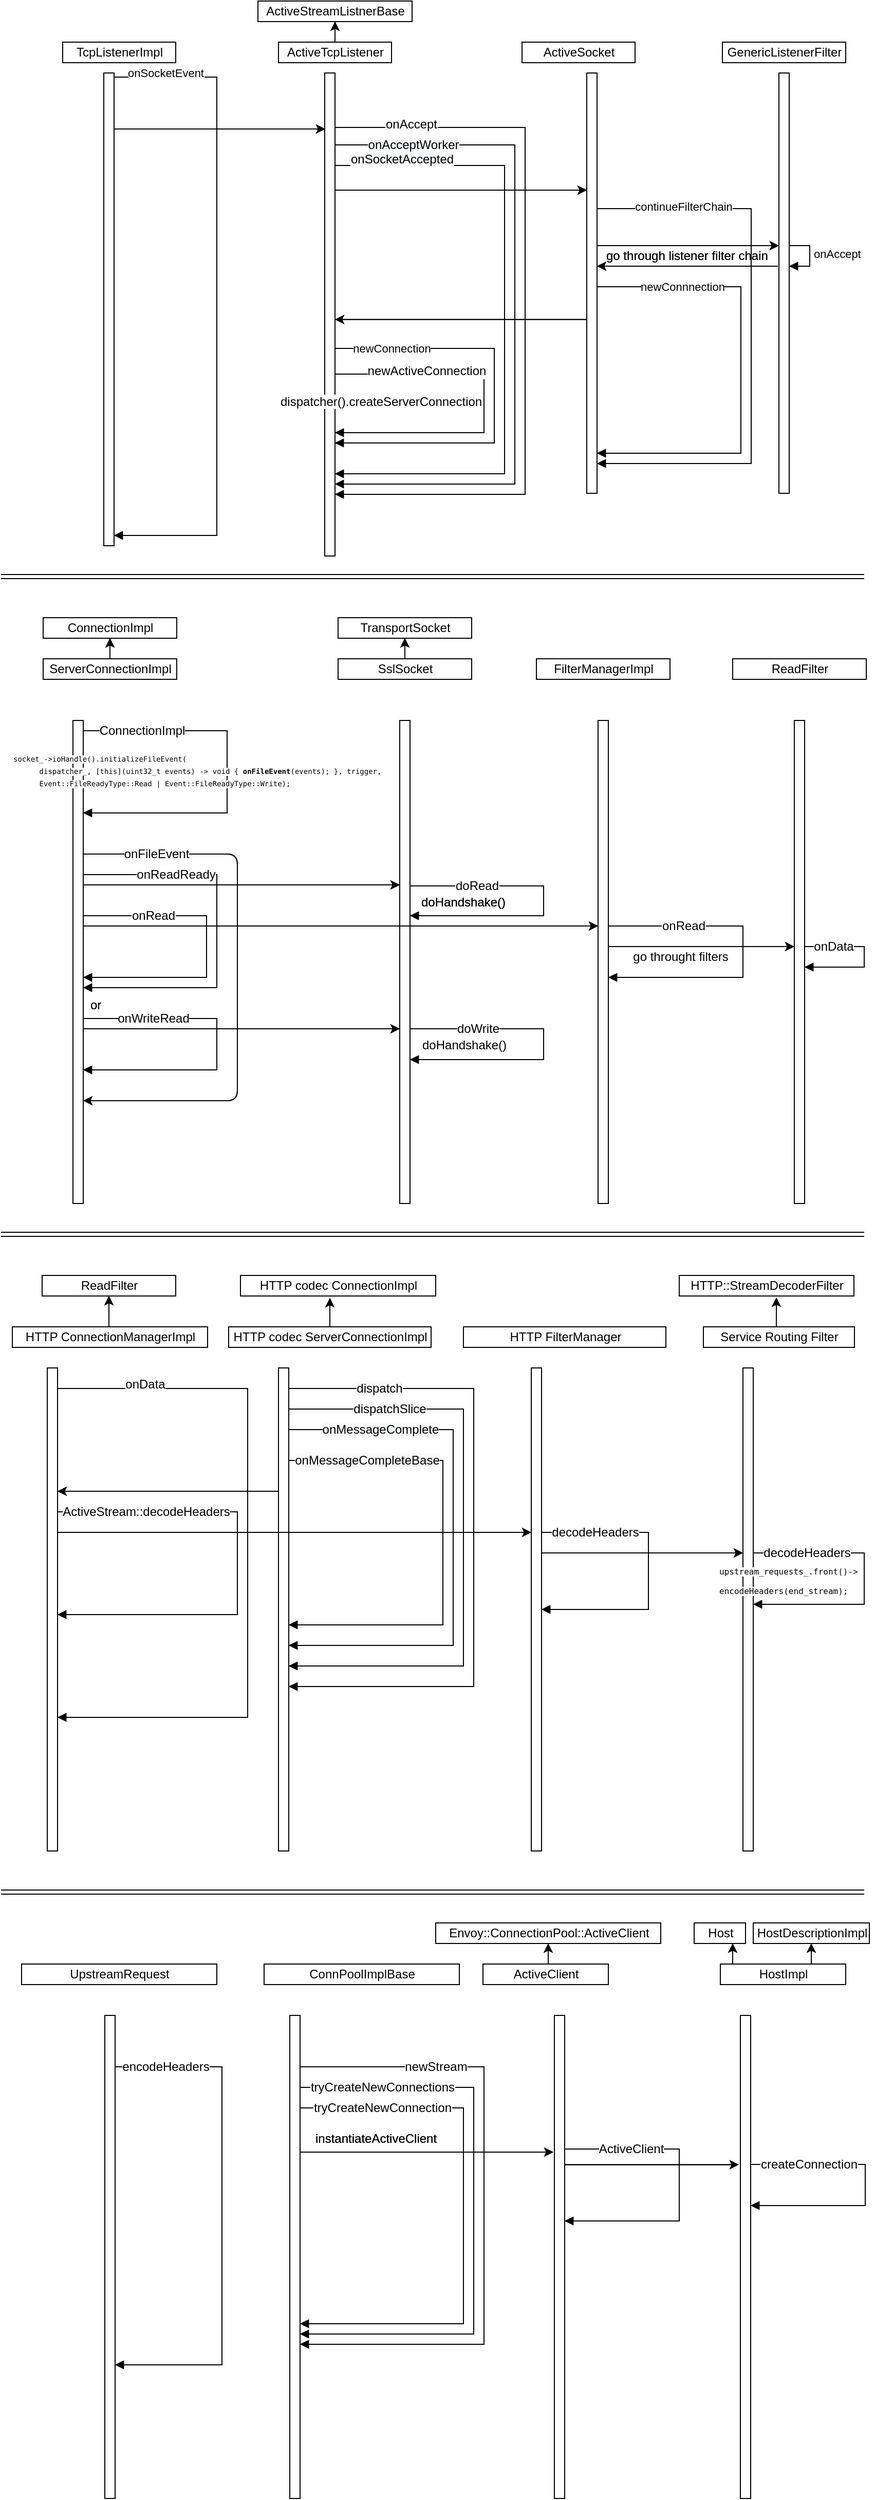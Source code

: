 <mxfile version="16.2.7" type="github">
  <diagram id="dTCkkuFmCW_uLTj4JWRb" name="Page-1">
    <mxGraphModel dx="1350" dy="712" grid="1" gridSize="10" guides="1" tooltips="1" connect="1" arrows="1" fold="1" page="1" pageScale="1" pageWidth="850" pageHeight="1100" math="0" shadow="0">
      <root>
        <mxCell id="0" />
        <mxCell id="1" parent="0" />
        <mxCell id="FGPLI17WFUnC6xqe849k-1" value="" style="edgeStyle=orthogonalEdgeStyle;html=1;align=left;spacingLeft=2;endArrow=block;rounded=0;" edge="1" parent="1" target="FGPLI17WFUnC6xqe849k-25">
          <mxGeometry relative="1" as="geometry">
            <mxPoint x="320" y="393" as="sourcePoint" />
            <Array as="points">
              <mxPoint x="470" y="393" />
              <mxPoint x="470" y="450" />
            </Array>
            <mxPoint x="325" y="413" as="targetPoint" />
          </mxGeometry>
        </mxCell>
        <mxCell id="FGPLI17WFUnC6xqe849k-2" value="newActiveConnection" style="text;html=1;resizable=0;points=[];align=center;verticalAlign=middle;labelBackgroundColor=default;fontColor=#FFFFFF;" vertex="1" connectable="0" parent="FGPLI17WFUnC6xqe849k-1">
          <mxGeometry x="-0.294" y="2" relative="1" as="geometry">
            <mxPoint x="-31" y="-1" as="offset" />
          </mxGeometry>
        </mxCell>
        <mxCell id="FGPLI17WFUnC6xqe849k-3" value="" style="html=1;points=[];perimeter=orthogonalPerimeter;" vertex="1" parent="1">
          <mxGeometry x="315" y="453" width="10" height="40" as="geometry" />
        </mxCell>
        <mxCell id="FGPLI17WFUnC6xqe849k-4" value="" style="edgeStyle=orthogonalEdgeStyle;html=1;align=left;spacingLeft=2;endArrow=block;rounded=0;" edge="1" parent="1" target="FGPLI17WFUnC6xqe849k-25">
          <mxGeometry relative="1" as="geometry">
            <mxPoint x="320" y="368" as="sourcePoint" />
            <Array as="points">
              <mxPoint x="480" y="368" />
              <mxPoint x="480" y="460" />
            </Array>
            <mxPoint x="325" y="388" as="targetPoint" />
          </mxGeometry>
        </mxCell>
        <mxCell id="FGPLI17WFUnC6xqe849k-5" value="" style="html=1;points=[];perimeter=orthogonalPerimeter;" vertex="1" parent="1">
          <mxGeometry x="315" y="173" width="10" height="40" as="geometry" />
        </mxCell>
        <mxCell id="FGPLI17WFUnC6xqe849k-6" value="" style="edgeStyle=orthogonalEdgeStyle;html=1;align=left;spacingLeft=2;endArrow=block;rounded=0;" edge="1" parent="1" target="FGPLI17WFUnC6xqe849k-25">
          <mxGeometry relative="1" as="geometry">
            <mxPoint x="320" y="153" as="sourcePoint" />
            <Array as="points">
              <mxPoint x="510" y="153" />
              <mxPoint x="510" y="510" />
            </Array>
            <mxPoint x="340" y="173" as="targetPoint" />
          </mxGeometry>
        </mxCell>
        <mxCell id="FGPLI17WFUnC6xqe849k-7" value="onAccept" style="text;html=1;resizable=0;points=[];align=center;verticalAlign=middle;labelBackgroundColor=default;fontColor=#FFFFFF;" vertex="1" connectable="0" parent="FGPLI17WFUnC6xqe849k-6">
          <mxGeometry x="-0.711" y="1" relative="1" as="geometry">
            <mxPoint x="-27" y="-2" as="offset" />
          </mxGeometry>
        </mxCell>
        <mxCell id="FGPLI17WFUnC6xqe849k-8" value="" style="edgeStyle=orthogonalEdgeStyle;html=1;align=left;spacingLeft=2;endArrow=block;rounded=0;" edge="1" parent="1" target="FGPLI17WFUnC6xqe849k-25">
          <mxGeometry relative="1" as="geometry">
            <mxPoint x="320" y="213" as="sourcePoint" />
            <Array as="points">
              <mxPoint x="320" y="170" />
              <mxPoint x="500" y="170" />
              <mxPoint x="500" y="500" />
            </Array>
            <mxPoint x="350" y="233" as="targetPoint" />
          </mxGeometry>
        </mxCell>
        <mxCell id="FGPLI17WFUnC6xqe849k-9" value="&lt;span style=&quot;text-align: left;&quot;&gt;onAcceptWorker&lt;/span&gt;" style="text;html=1;resizable=0;points=[];align=center;verticalAlign=middle;labelBackgroundColor=default;fontColor=#FFFFFF;" vertex="1" connectable="0" parent="FGPLI17WFUnC6xqe849k-8">
          <mxGeometry x="-0.72" y="2" relative="1" as="geometry">
            <mxPoint x="22" y="2" as="offset" />
          </mxGeometry>
        </mxCell>
        <mxCell id="FGPLI17WFUnC6xqe849k-10" value="" style="html=1;points=[];perimeter=orthogonalPerimeter;" vertex="1" parent="1">
          <mxGeometry x="757" y="288" width="10" height="40" as="geometry" />
        </mxCell>
        <mxCell id="FGPLI17WFUnC6xqe849k-11" value="onAccept" style="edgeStyle=orthogonalEdgeStyle;html=1;align=left;spacingLeft=2;endArrow=block;rounded=0;entryX=1;entryY=0;" edge="1" parent="1" target="FGPLI17WFUnC6xqe849k-10">
          <mxGeometry relative="1" as="geometry">
            <mxPoint x="762" y="268" as="sourcePoint" />
            <Array as="points">
              <mxPoint x="787" y="268" />
            </Array>
          </mxGeometry>
        </mxCell>
        <mxCell id="FGPLI17WFUnC6xqe849k-12" value="" style="html=1;points=[];perimeter=orthogonalPerimeter;" vertex="1" parent="1">
          <mxGeometry x="570" y="328" width="10" height="40" as="geometry" />
        </mxCell>
        <mxCell id="FGPLI17WFUnC6xqe849k-13" value="" style="html=1;points=[];perimeter=orthogonalPerimeter;" vertex="1" parent="1">
          <mxGeometry x="570" y="252" width="10" height="40" as="geometry" />
        </mxCell>
        <mxCell id="FGPLI17WFUnC6xqe849k-14" value="" style="edgeStyle=orthogonalEdgeStyle;html=1;align=left;spacingLeft=2;endArrow=block;rounded=0;" edge="1" parent="1" target="FGPLI17WFUnC6xqe849k-27">
          <mxGeometry relative="1" as="geometry">
            <mxPoint x="575" y="232" as="sourcePoint" />
            <Array as="points">
              <mxPoint x="730" y="232" />
              <mxPoint x="730" y="480" />
            </Array>
            <mxPoint x="590" y="252" as="targetPoint" />
          </mxGeometry>
        </mxCell>
        <mxCell id="FGPLI17WFUnC6xqe849k-15" value="&lt;span style=&quot;font-size: 11px ; text-align: left&quot;&gt;continueFilterChain&lt;/span&gt;" style="text;html=1;resizable=0;points=[];align=center;verticalAlign=middle;labelBackgroundColor=default;fontColor=#FFFFFF;" vertex="1" connectable="0" parent="FGPLI17WFUnC6xqe849k-14">
          <mxGeometry x="-0.614" y="2" relative="1" as="geometry">
            <mxPoint x="-18" as="offset" />
          </mxGeometry>
        </mxCell>
        <mxCell id="FGPLI17WFUnC6xqe849k-16" value="" style="edgeStyle=orthogonalEdgeStyle;html=1;align=left;spacingLeft=2;endArrow=block;rounded=0;" edge="1" parent="1" target="FGPLI17WFUnC6xqe849k-27">
          <mxGeometry relative="1" as="geometry">
            <mxPoint x="575" y="308" as="sourcePoint" />
            <Array as="points">
              <mxPoint x="720" y="308" />
              <mxPoint x="720" y="470" />
            </Array>
            <mxPoint x="580" y="369" as="targetPoint" />
          </mxGeometry>
        </mxCell>
        <mxCell id="FGPLI17WFUnC6xqe849k-17" value="&lt;span style=&quot;font-size: 11px ; text-align: left&quot;&gt;newConnnection&lt;/span&gt;" style="text;html=1;resizable=0;points=[];align=center;verticalAlign=middle;labelBackgroundColor=default;fontColor=#FFFFFF;" vertex="1" connectable="0" parent="FGPLI17WFUnC6xqe849k-16">
          <mxGeometry x="-0.751" y="2" relative="1" as="geometry">
            <mxPoint x="32" y="2" as="offset" />
          </mxGeometry>
        </mxCell>
        <mxCell id="FGPLI17WFUnC6xqe849k-18" value="" style="edgeStyle=orthogonalEdgeStyle;html=1;align=left;spacingLeft=2;endArrow=block;rounded=0;" edge="1" parent="1" target="FGPLI17WFUnC6xqe849k-25">
          <mxGeometry relative="1" as="geometry">
            <mxPoint x="320" y="273" as="sourcePoint" />
            <Array as="points">
              <mxPoint x="320" y="190" />
              <mxPoint x="490" y="190" />
              <mxPoint x="490" y="490" />
            </Array>
            <mxPoint x="345" y="330" as="targetPoint" />
          </mxGeometry>
        </mxCell>
        <mxCell id="FGPLI17WFUnC6xqe849k-19" value="&lt;span style=&quot;text-align: left;&quot;&gt;onSocketAccepted&lt;/span&gt;" style="text;html=1;resizable=0;points=[];align=center;verticalAlign=middle;labelBackgroundColor=default;fontColor=#FFFFFF;" vertex="1" connectable="0" parent="FGPLI17WFUnC6xqe849k-18">
          <mxGeometry x="-0.796" relative="1" as="geometry">
            <mxPoint x="70" y="-16" as="offset" />
          </mxGeometry>
        </mxCell>
        <mxCell id="FGPLI17WFUnC6xqe849k-20" value="" style="html=1;points=[];perimeter=orthogonalPerimeter;" vertex="1" parent="1">
          <mxGeometry x="315" y="233" width="10" height="40" as="geometry" />
        </mxCell>
        <mxCell id="FGPLI17WFUnC6xqe849k-21" value="" style="html=1;points=[];perimeter=orthogonalPerimeter;" vertex="1" parent="1">
          <mxGeometry x="315" y="202" width="10" height="40" as="geometry" />
        </mxCell>
        <mxCell id="FGPLI17WFUnC6xqe849k-22" style="edgeStyle=orthogonalEdgeStyle;rounded=0;orthogonalLoop=1;jettySize=auto;html=1;exitX=0.5;exitY=0;exitDx=0;exitDy=0;" edge="1" parent="1" source="FGPLI17WFUnC6xqe849k-23" target="FGPLI17WFUnC6xqe849k-29">
          <mxGeometry relative="1" as="geometry" />
        </mxCell>
        <mxCell id="FGPLI17WFUnC6xqe849k-23" value="ActiveTcpListener" style="html=1;" vertex="1" parent="1">
          <mxGeometry x="270" y="70" width="110" height="20" as="geometry" />
        </mxCell>
        <mxCell id="FGPLI17WFUnC6xqe849k-24" value="" style="edgeStyle=orthogonalEdgeStyle;rounded=0;orthogonalLoop=1;jettySize=auto;html=1;" edge="1" parent="1">
          <mxGeometry relative="1" as="geometry">
            <Array as="points">
              <mxPoint x="540" y="214" />
              <mxPoint x="540" y="214" />
            </Array>
            <mxPoint x="325" y="214" as="sourcePoint" />
            <mxPoint x="570" y="214" as="targetPoint" />
          </mxGeometry>
        </mxCell>
        <mxCell id="FGPLI17WFUnC6xqe849k-25" value="" style="html=1;points=[];perimeter=orthogonalPerimeter;" vertex="1" parent="1">
          <mxGeometry x="315" y="100" width="10" height="470" as="geometry" />
        </mxCell>
        <mxCell id="FGPLI17WFUnC6xqe849k-26" value="" style="edgeStyle=orthogonalEdgeStyle;rounded=0;orthogonalLoop=1;jettySize=auto;html=1;" edge="1" parent="1">
          <mxGeometry relative="1" as="geometry">
            <Array as="points">
              <mxPoint x="667" y="268" />
              <mxPoint x="667" y="268" />
            </Array>
            <mxPoint x="580" y="268" as="sourcePoint" />
            <mxPoint x="757" y="268" as="targetPoint" />
          </mxGeometry>
        </mxCell>
        <mxCell id="FGPLI17WFUnC6xqe849k-27" value="" style="html=1;points=[];perimeter=orthogonalPerimeter;" vertex="1" parent="1">
          <mxGeometry x="570" y="100" width="10" height="409" as="geometry" />
        </mxCell>
        <mxCell id="FGPLI17WFUnC6xqe849k-28" value="" style="html=1;points=[];perimeter=orthogonalPerimeter;" vertex="1" parent="1">
          <mxGeometry x="757" y="100" width="10" height="409" as="geometry" />
        </mxCell>
        <mxCell id="FGPLI17WFUnC6xqe849k-29" value="ActiveStreamListnerBase" style="html=1;" vertex="1" parent="1">
          <mxGeometry x="250" y="30" width="150" height="20" as="geometry" />
        </mxCell>
        <mxCell id="FGPLI17WFUnC6xqe849k-30" value="ActiveSocket" style="html=1;" vertex="1" parent="1">
          <mxGeometry x="507" y="70" width="110" height="20" as="geometry" />
        </mxCell>
        <mxCell id="FGPLI17WFUnC6xqe849k-31" value="GenericListenerFilter" style="html=1;" vertex="1" parent="1">
          <mxGeometry x="702" y="70" width="120" height="20" as="geometry" />
        </mxCell>
        <mxCell id="FGPLI17WFUnC6xqe849k-32" value="" style="endArrow=classic;html=1;" edge="1" parent="1">
          <mxGeometry width="50" height="50" relative="1" as="geometry">
            <mxPoint x="756" y="288" as="sourcePoint" />
            <mxPoint x="580" y="288" as="targetPoint" />
          </mxGeometry>
        </mxCell>
        <mxCell id="FGPLI17WFUnC6xqe849k-33" value="go through listener filter chain" style="text;html=1;resizable=0;points=[];autosize=1;align=left;verticalAlign=top;spacingTop=-4;" vertex="1" parent="1">
          <mxGeometry x="587" y="268" width="170" height="20" as="geometry" />
        </mxCell>
        <mxCell id="FGPLI17WFUnC6xqe849k-34" value="" style="html=1;points=[];perimeter=orthogonalPerimeter;" vertex="1" parent="1">
          <mxGeometry x="100" y="124" width="10" height="40" as="geometry" />
        </mxCell>
        <mxCell id="FGPLI17WFUnC6xqe849k-35" value="" style="edgeStyle=orthogonalEdgeStyle;html=1;align=left;spacingLeft=2;endArrow=block;rounded=0;" edge="1" parent="1" target="FGPLI17WFUnC6xqe849k-38">
          <mxGeometry relative="1" as="geometry">
            <mxPoint x="104" y="104" as="sourcePoint" />
            <Array as="points">
              <mxPoint x="210" y="104" />
              <mxPoint x="210" y="550" />
            </Array>
            <mxPoint x="109" y="124" as="targetPoint" />
          </mxGeometry>
        </mxCell>
        <mxCell id="FGPLI17WFUnC6xqe849k-36" value="&lt;span style=&quot;font-size: 11px ; text-align: left&quot;&gt;onSocketEvent&lt;/span&gt;" style="text;html=1;resizable=0;points=[];align=center;verticalAlign=middle;labelBackgroundColor=default;fontColor=#FFFFFF;" vertex="1" connectable="0" parent="FGPLI17WFUnC6xqe849k-35">
          <mxGeometry x="-0.761" relative="1" as="geometry">
            <mxPoint x="-22" y="-4" as="offset" />
          </mxGeometry>
        </mxCell>
        <mxCell id="FGPLI17WFUnC6xqe849k-37" value="TcpListenerImpl" style="html=1;" vertex="1" parent="1">
          <mxGeometry x="60" y="70" width="110" height="20" as="geometry" />
        </mxCell>
        <mxCell id="FGPLI17WFUnC6xqe849k-38" value="" style="html=1;points=[];perimeter=orthogonalPerimeter;" vertex="1" parent="1">
          <mxGeometry x="100" y="100" width="10" height="460" as="geometry" />
        </mxCell>
        <mxCell id="FGPLI17WFUnC6xqe849k-39" value="" style="endArrow=classic;html=1;entryX=0.05;entryY=0.116;entryDx=0;entryDy=0;entryPerimeter=0;" edge="1" parent="1" source="FGPLI17WFUnC6xqe849k-38" target="FGPLI17WFUnC6xqe849k-25">
          <mxGeometry width="50" height="50" relative="1" as="geometry">
            <mxPoint x="60" y="580" as="sourcePoint" />
            <mxPoint x="310" y="155" as="targetPoint" />
          </mxGeometry>
        </mxCell>
        <mxCell id="FGPLI17WFUnC6xqe849k-40" value="" style="endArrow=classic;html=1;exitX=-0.1;exitY=0.782;exitDx=0;exitDy=0;exitPerimeter=0;entryX=0.9;entryY=0.782;entryDx=0;entryDy=0;entryPerimeter=0;" edge="1" parent="1">
          <mxGeometry width="50" height="50" relative="1" as="geometry">
            <mxPoint x="570" y="339.838" as="sourcePoint" />
            <mxPoint x="325" y="339.838" as="targetPoint" />
          </mxGeometry>
        </mxCell>
        <mxCell id="FGPLI17WFUnC6xqe849k-41" value="&lt;span style=&quot;font-size: 11px ; text-align: left&quot;&gt;newConnection&lt;/span&gt;" style="text;html=1;resizable=0;points=[];align=center;verticalAlign=middle;labelBackgroundColor=default;fontColor=#FFFFFF;" vertex="1" connectable="0" parent="FGPLI17WFUnC6xqe849k-40">
          <mxGeometry x="0.51" y="2" relative="1" as="geometry">
            <mxPoint x="-5" y="26" as="offset" />
          </mxGeometry>
        </mxCell>
        <mxCell id="FGPLI17WFUnC6xqe849k-42" value="" style="shape=link;html=1;" edge="1" parent="1">
          <mxGeometry width="50" height="50" relative="1" as="geometry">
            <mxPoint y="590" as="sourcePoint" />
            <mxPoint x="840" y="590" as="targetPoint" />
          </mxGeometry>
        </mxCell>
        <mxCell id="FGPLI17WFUnC6xqe849k-43" value="&lt;span style=&quot;&quot;&gt;dispatcher().createServerConnection&lt;/span&gt;" style="text;html=1;resizable=0;points=[];autosize=1;align=left;verticalAlign=top;spacingTop=-4;fontColor=#FFFFFF;labelBackgroundColor=default;" vertex="1" parent="1">
          <mxGeometry x="270" y="410" width="210" height="20" as="geometry" />
        </mxCell>
        <mxCell id="FGPLI17WFUnC6xqe849k-44" style="edgeStyle=orthogonalEdgeStyle;rounded=0;orthogonalLoop=1;jettySize=auto;html=1;exitX=0.5;exitY=0;exitDx=0;exitDy=0;" edge="1" parent="1" source="FGPLI17WFUnC6xqe849k-45" target="FGPLI17WFUnC6xqe849k-46">
          <mxGeometry relative="1" as="geometry" />
        </mxCell>
        <mxCell id="FGPLI17WFUnC6xqe849k-45" value="ServerConnectionImpl" style="html=1;" vertex="1" parent="1">
          <mxGeometry x="41" y="670" width="130" height="20" as="geometry" />
        </mxCell>
        <mxCell id="FGPLI17WFUnC6xqe849k-46" value="ConnectionImpl" style="html=1;" vertex="1" parent="1">
          <mxGeometry x="41" y="630" width="130" height="20" as="geometry" />
        </mxCell>
        <mxCell id="FGPLI17WFUnC6xqe849k-47" value="" style="html=1;points=[];perimeter=orthogonalPerimeter;" vertex="1" parent="1">
          <mxGeometry x="70" y="730" width="10" height="470" as="geometry" />
        </mxCell>
        <mxCell id="FGPLI17WFUnC6xqe849k-48" value="" style="edgeStyle=orthogonalEdgeStyle;html=1;align=left;spacingLeft=2;endArrow=block;rounded=0;" edge="1" parent="1" source="FGPLI17WFUnC6xqe849k-47" target="FGPLI17WFUnC6xqe849k-47">
          <mxGeometry relative="1" as="geometry">
            <mxPoint x="125" y="740" as="sourcePoint" />
            <Array as="points">
              <mxPoint x="220" y="740" />
              <mxPoint x="220" y="820" />
            </Array>
          </mxGeometry>
        </mxCell>
        <mxCell id="FGPLI17WFUnC6xqe849k-49" value="ConnectionImpl" style="text;html=1;resizable=0;points=[];align=center;verticalAlign=middle;labelBackgroundColor=none;fontColor=#FFFFFF;" vertex="1" connectable="0" parent="FGPLI17WFUnC6xqe849k-48">
          <mxGeometry x="-0.552" relative="1" as="geometry">
            <mxPoint x="-24" as="offset" />
          </mxGeometry>
        </mxCell>
        <mxCell id="FGPLI17WFUnC6xqe849k-50" value="&lt;div style=&quot;font-family: &amp;quot;droid sans mono&amp;quot; , monospace , monospace , &amp;quot;droid sans fallback&amp;quot; ; line-height: 171% ; white-space: pre ; font-size: 7px&quot;&gt;&lt;div&gt;&lt;span style=&quot;&quot;&gt;socket_-&amp;gt;ioHandle().initializeFileEvent(&lt;/span&gt;&lt;/div&gt;&lt;div&gt;&lt;span style=&quot;&quot;&gt;      dispatcher_, [this](uint32_t events) -&amp;gt; void { &lt;b&gt;onFileEvent&lt;/b&gt;(events); }, trigger,&lt;/span&gt;&lt;/div&gt;&lt;div&gt;&lt;span style=&quot;&quot;&gt;      Event::FileReadyType::Read | Event::FileReadyType::Write);&lt;/span&gt;&lt;/div&gt;&lt;/div&gt;" style="text;html=1;resizable=0;points=[];autosize=1;align=left;verticalAlign=top;spacingTop=-4;fontColor=#FFFFFF;labelBackgroundColor=none;" vertex="1" parent="1">
          <mxGeometry x="10" y="760" width="370" height="40" as="geometry" />
        </mxCell>
        <mxCell id="FGPLI17WFUnC6xqe849k-51" value="" style="endArrow=classic;html=1;" edge="1" parent="1" source="FGPLI17WFUnC6xqe849k-47" target="FGPLI17WFUnC6xqe849k-47">
          <mxGeometry width="50" height="50" relative="1" as="geometry">
            <mxPoint x="79" y="890" as="sourcePoint" />
            <mxPoint x="75" y="1040" as="targetPoint" />
            <Array as="points">
              <mxPoint x="150" y="860" />
              <mxPoint x="230" y="860" />
              <mxPoint x="230" y="950" />
              <mxPoint x="230" y="1100" />
              <mxPoint x="150" y="1100" />
            </Array>
          </mxGeometry>
        </mxCell>
        <mxCell id="FGPLI17WFUnC6xqe849k-52" value="onFileEvent" style="text;html=1;resizable=0;points=[];align=center;verticalAlign=middle;labelBackgroundColor=none;fontColor=#FFFFFF;" vertex="1" connectable="0" parent="FGPLI17WFUnC6xqe849k-51">
          <mxGeometry x="-0.636" y="1" relative="1" as="geometry">
            <mxPoint x="-28" y="1" as="offset" />
          </mxGeometry>
        </mxCell>
        <mxCell id="FGPLI17WFUnC6xqe849k-53" value="" style="edgeStyle=orthogonalEdgeStyle;html=1;align=left;spacingLeft=2;endArrow=block;rounded=0;" edge="1" parent="1" source="FGPLI17WFUnC6xqe849k-47" target="FGPLI17WFUnC6xqe849k-47">
          <mxGeometry relative="1" as="geometry">
            <mxPoint x="80" y="910" as="sourcePoint" />
            <Array as="points">
              <mxPoint x="210" y="880" />
              <mxPoint x="210" y="990" />
            </Array>
            <mxPoint x="85" y="930" as="targetPoint" />
          </mxGeometry>
        </mxCell>
        <mxCell id="FGPLI17WFUnC6xqe849k-54" value="onReadReady" style="text;html=1;resizable=0;points=[];align=center;verticalAlign=middle;labelBackgroundColor=none;fontColor=#FFFFFF;" vertex="1" connectable="0" parent="FGPLI17WFUnC6xqe849k-53">
          <mxGeometry x="-0.383" y="2" relative="1" as="geometry">
            <mxPoint x="-24" y="2" as="offset" />
          </mxGeometry>
        </mxCell>
        <mxCell id="FGPLI17WFUnC6xqe849k-55" value="or" style="text;html=1;resizable=0;points=[];autosize=1;align=left;verticalAlign=top;spacingTop=-4;" vertex="1" parent="1">
          <mxGeometry x="85" y="997" width="30" height="20" as="geometry" />
        </mxCell>
        <mxCell id="FGPLI17WFUnC6xqe849k-56" value="" style="edgeStyle=orthogonalEdgeStyle;html=1;align=left;spacingLeft=2;endArrow=block;rounded=0;" edge="1" parent="1" source="FGPLI17WFUnC6xqe849k-47" target="FGPLI17WFUnC6xqe849k-47">
          <mxGeometry relative="1" as="geometry">
            <mxPoint x="70" y="1004" as="sourcePoint" />
            <Array as="points">
              <mxPoint x="210" y="1020" />
              <mxPoint x="210" y="1070" />
            </Array>
            <mxPoint x="80" y="1024" as="targetPoint" />
          </mxGeometry>
        </mxCell>
        <mxCell id="FGPLI17WFUnC6xqe849k-57" value="onWriteRead" style="text;html=1;resizable=0;points=[];align=center;verticalAlign=middle;labelBackgroundColor=none;fontColor=#FFFFFF;" vertex="1" connectable="0" parent="FGPLI17WFUnC6xqe849k-56">
          <mxGeometry x="-0.683" y="1" relative="1" as="geometry">
            <mxPoint x="19" y="1" as="offset" />
          </mxGeometry>
        </mxCell>
        <mxCell id="FGPLI17WFUnC6xqe849k-58" value="" style="html=1;points=[];perimeter=orthogonalPerimeter;" vertex="1" parent="1">
          <mxGeometry x="388" y="730" width="10" height="470" as="geometry" />
        </mxCell>
        <mxCell id="FGPLI17WFUnC6xqe849k-59" value="TransportSocket" style="html=1;" vertex="1" parent="1">
          <mxGeometry x="328" y="630" width="130" height="20" as="geometry" />
        </mxCell>
        <mxCell id="FGPLI17WFUnC6xqe849k-60" style="edgeStyle=orthogonalEdgeStyle;rounded=0;orthogonalLoop=1;jettySize=auto;html=1;exitX=0.5;exitY=0;exitDx=0;exitDy=0;entryX=0.5;entryY=1;entryDx=0;entryDy=0;" edge="1" parent="1" source="FGPLI17WFUnC6xqe849k-61" target="FGPLI17WFUnC6xqe849k-59">
          <mxGeometry relative="1" as="geometry" />
        </mxCell>
        <mxCell id="FGPLI17WFUnC6xqe849k-61" value="SslSocket" style="html=1;" vertex="1" parent="1">
          <mxGeometry x="328" y="670" width="130" height="20" as="geometry" />
        </mxCell>
        <mxCell id="FGPLI17WFUnC6xqe849k-62" value="" style="endArrow=classic;html=1;" edge="1" parent="1" source="FGPLI17WFUnC6xqe849k-47" target="FGPLI17WFUnC6xqe849k-58">
          <mxGeometry width="50" height="50" relative="1" as="geometry">
            <mxPoint x="10" y="1270" as="sourcePoint" />
            <mxPoint x="60" y="1220" as="targetPoint" />
            <Array as="points">
              <mxPoint x="290" y="890" />
            </Array>
          </mxGeometry>
        </mxCell>
        <mxCell id="FGPLI17WFUnC6xqe849k-63" value="" style="edgeStyle=orthogonalEdgeStyle;html=1;align=left;spacingLeft=2;endArrow=block;rounded=0;" edge="1" parent="1" target="FGPLI17WFUnC6xqe849k-58">
          <mxGeometry relative="1" as="geometry">
            <mxPoint x="398" y="891" as="sourcePoint" />
            <Array as="points">
              <mxPoint x="528" y="891" />
              <mxPoint x="528" y="920" />
            </Array>
            <mxPoint x="398" y="911" as="targetPoint" />
          </mxGeometry>
        </mxCell>
        <mxCell id="FGPLI17WFUnC6xqe849k-64" value="doRead" style="text;html=1;resizable=0;points=[];align=center;verticalAlign=middle;labelBackgroundColor=none;fontColor=#FFFFFF;" vertex="1" connectable="0" parent="FGPLI17WFUnC6xqe849k-63">
          <mxGeometry x="-0.383" y="2" relative="1" as="geometry">
            <mxPoint x="-24" y="2" as="offset" />
          </mxGeometry>
        </mxCell>
        <mxCell id="FGPLI17WFUnC6xqe849k-65" value="" style="edgeStyle=orthogonalEdgeStyle;html=1;align=left;spacingLeft=2;endArrow=block;rounded=0;" edge="1" parent="1" source="FGPLI17WFUnC6xqe849k-58" target="FGPLI17WFUnC6xqe849k-58">
          <mxGeometry relative="1" as="geometry">
            <mxPoint x="398" y="1000" as="sourcePoint" />
            <Array as="points">
              <mxPoint x="528" y="1030" />
              <mxPoint x="528" y="1060" />
            </Array>
            <mxPoint x="398" y="1040" as="targetPoint" />
          </mxGeometry>
        </mxCell>
        <mxCell id="FGPLI17WFUnC6xqe849k-66" value="doWrite" style="text;html=1;resizable=0;points=[];align=center;verticalAlign=middle;labelBackgroundColor=#ffffff;" vertex="1" connectable="0" parent="FGPLI17WFUnC6xqe849k-65">
          <mxGeometry x="-0.383" y="2" relative="1" as="geometry">
            <mxPoint x="-24" y="2" as="offset" />
          </mxGeometry>
        </mxCell>
        <mxCell id="FGPLI17WFUnC6xqe849k-67" value="" style="endArrow=classic;html=1;" edge="1" parent="1" source="FGPLI17WFUnC6xqe849k-47" target="FGPLI17WFUnC6xqe849k-58">
          <mxGeometry width="50" height="50" relative="1" as="geometry">
            <mxPoint x="80" y="1009.96" as="sourcePoint" />
            <mxPoint x="402.5" y="1009.96" as="targetPoint" />
            <Array as="points">
              <mxPoint x="360" y="1030" />
            </Array>
          </mxGeometry>
        </mxCell>
        <mxCell id="FGPLI17WFUnC6xqe849k-68" value="doHandshake()" style="text;html=1;resizable=0;points=[];autosize=1;align=left;verticalAlign=top;spacingTop=-4;" vertex="1" parent="1">
          <mxGeometry x="407" y="897" width="100" height="20" as="geometry" />
        </mxCell>
        <mxCell id="FGPLI17WFUnC6xqe849k-69" value="doHandshake()" style="text;html=1;fontColor=#FFFFFF;labelBackgroundColor=none;" vertex="1" parent="1">
          <mxGeometry x="408" y="1032" width="100" height="30" as="geometry" />
        </mxCell>
        <mxCell id="FGPLI17WFUnC6xqe849k-70" value="" style="edgeStyle=orthogonalEdgeStyle;html=1;align=left;spacingLeft=2;endArrow=block;rounded=0;" edge="1" parent="1" target="FGPLI17WFUnC6xqe849k-47">
          <mxGeometry relative="1" as="geometry">
            <mxPoint x="80" y="918.471" as="sourcePoint" />
            <Array as="points">
              <mxPoint x="80" y="920" />
              <mxPoint x="200" y="920" />
              <mxPoint x="200" y="980" />
            </Array>
            <mxPoint x="80" y="947.882" as="targetPoint" />
          </mxGeometry>
        </mxCell>
        <mxCell id="FGPLI17WFUnC6xqe849k-71" value="onRead" style="text;html=1;resizable=0;points=[];align=center;verticalAlign=middle;labelBackgroundColor=none;fontColor=#FFFFFF;" vertex="1" connectable="0" parent="FGPLI17WFUnC6xqe849k-70">
          <mxGeometry x="-0.383" y="2" relative="1" as="geometry">
            <mxPoint x="-24" y="2" as="offset" />
          </mxGeometry>
        </mxCell>
        <mxCell id="FGPLI17WFUnC6xqe849k-72" value="FilterManagerImpl" style="html=1;" vertex="1" parent="1">
          <mxGeometry x="521" y="670" width="130" height="20" as="geometry" />
        </mxCell>
        <mxCell id="FGPLI17WFUnC6xqe849k-73" value="" style="html=1;points=[];perimeter=orthogonalPerimeter;" vertex="1" parent="1">
          <mxGeometry x="581" y="730" width="10" height="470" as="geometry" />
        </mxCell>
        <mxCell id="FGPLI17WFUnC6xqe849k-74" value="" style="edgeStyle=orthogonalEdgeStyle;html=1;align=left;spacingLeft=2;endArrow=block;rounded=0;" edge="1" parent="1" source="FGPLI17WFUnC6xqe849k-73" target="FGPLI17WFUnC6xqe849k-73">
          <mxGeometry relative="1" as="geometry">
            <mxPoint x="591.5" y="927.471" as="sourcePoint" />
            <Array as="points">
              <mxPoint x="722" y="930" />
              <mxPoint x="722" y="980" />
            </Array>
            <mxPoint x="591.5" y="956.882" as="targetPoint" />
          </mxGeometry>
        </mxCell>
        <mxCell id="FGPLI17WFUnC6xqe849k-75" value="onRead" style="text;html=1;resizable=0;points=[];align=center;verticalAlign=middle;labelBackgroundColor=none;fontColor=#FFFFFF;" vertex="1" connectable="0" parent="FGPLI17WFUnC6xqe849k-74">
          <mxGeometry x="-0.383" y="2" relative="1" as="geometry">
            <mxPoint x="-24" y="2" as="offset" />
          </mxGeometry>
        </mxCell>
        <mxCell id="FGPLI17WFUnC6xqe849k-76" value="" style="endArrow=classic;html=1;" edge="1" parent="1" source="FGPLI17WFUnC6xqe849k-47" target="FGPLI17WFUnC6xqe849k-73">
          <mxGeometry width="50" height="50" relative="1" as="geometry">
            <mxPoint x="80" y="933.2" as="sourcePoint" />
            <mxPoint x="690" y="930" as="targetPoint" />
            <Array as="points">
              <mxPoint x="120" y="930" />
            </Array>
          </mxGeometry>
        </mxCell>
        <mxCell id="FGPLI17WFUnC6xqe849k-77" value="ReadFilter" style="html=1;" vertex="1" parent="1">
          <mxGeometry x="712" y="670" width="130" height="20" as="geometry" />
        </mxCell>
        <mxCell id="FGPLI17WFUnC6xqe849k-78" value="" style="html=1;points=[];perimeter=orthogonalPerimeter;" vertex="1" parent="1">
          <mxGeometry x="772" y="730" width="10" height="470" as="geometry" />
        </mxCell>
        <mxCell id="FGPLI17WFUnC6xqe849k-79" value="" style="edgeStyle=orthogonalEdgeStyle;html=1;align=left;spacingLeft=2;endArrow=block;rounded=0;" edge="1" parent="1" source="FGPLI17WFUnC6xqe849k-78" target="FGPLI17WFUnC6xqe849k-78">
          <mxGeometry relative="1" as="geometry">
            <mxPoint x="797" y="929.382" as="sourcePoint" />
            <Array as="points">
              <mxPoint x="840" y="950" />
              <mxPoint x="840" y="970" />
            </Array>
            <mxPoint x="797" y="979.971" as="targetPoint" />
          </mxGeometry>
        </mxCell>
        <mxCell id="FGPLI17WFUnC6xqe849k-80" value="onData" style="text;html=1;resizable=0;points=[];align=center;verticalAlign=middle;labelBackgroundColor=none;fontColor=#FFFFFF;" vertex="1" connectable="0" parent="FGPLI17WFUnC6xqe849k-79">
          <mxGeometry x="-0.383" y="2" relative="1" as="geometry">
            <mxPoint x="-14" y="2" as="offset" />
          </mxGeometry>
        </mxCell>
        <mxCell id="FGPLI17WFUnC6xqe849k-81" value="" style="endArrow=classic;html=1;" edge="1" parent="1" source="FGPLI17WFUnC6xqe849k-73" target="FGPLI17WFUnC6xqe849k-78">
          <mxGeometry width="50" height="50" relative="1" as="geometry">
            <mxPoint x="114" y="1270" as="sourcePoint" />
            <mxPoint x="164" y="1220" as="targetPoint" />
            <Array as="points">
              <mxPoint x="740" y="950" />
            </Array>
          </mxGeometry>
        </mxCell>
        <mxCell id="FGPLI17WFUnC6xqe849k-82" value="go throught filters" style="text;html=1;resizable=0;points=[];align=center;verticalAlign=middle;labelBackgroundColor=none;fontColor=#FFFFFF;" vertex="1" connectable="0" parent="FGPLI17WFUnC6xqe849k-81">
          <mxGeometry x="0.684" y="132" relative="1" as="geometry">
            <mxPoint x="-83" y="142" as="offset" />
          </mxGeometry>
        </mxCell>
        <mxCell id="FGPLI17WFUnC6xqe849k-83" value="" style="shape=link;html=1;" edge="1" parent="1">
          <mxGeometry width="50" height="50" relative="1" as="geometry">
            <mxPoint y="1230" as="sourcePoint" />
            <mxPoint x="840" y="1230" as="targetPoint" />
          </mxGeometry>
        </mxCell>
        <mxCell id="FGPLI17WFUnC6xqe849k-84" value="ReadFilter" style="html=1;" vertex="1" parent="1">
          <mxGeometry x="40" y="1270" width="130" height="20" as="geometry" />
        </mxCell>
        <mxCell id="FGPLI17WFUnC6xqe849k-85" value="" style="html=1;points=[];perimeter=orthogonalPerimeter;" vertex="1" parent="1">
          <mxGeometry x="45" y="1360" width="10" height="470" as="geometry" />
        </mxCell>
        <mxCell id="FGPLI17WFUnC6xqe849k-86" value="" style="edgeStyle=orthogonalEdgeStyle;html=1;align=left;spacingLeft=2;endArrow=block;rounded=0;" edge="1" parent="1" source="FGPLI17WFUnC6xqe849k-85" target="FGPLI17WFUnC6xqe849k-85">
          <mxGeometry relative="1" as="geometry">
            <mxPoint x="80" y="1370" as="sourcePoint" />
            <Array as="points">
              <mxPoint x="240" y="1380" />
              <mxPoint x="240" y="1700" />
            </Array>
            <mxPoint x="80" y="1432" as="targetPoint" />
          </mxGeometry>
        </mxCell>
        <mxCell id="FGPLI17WFUnC6xqe849k-87" value="onData" style="text;html=1;resizable=0;points=[];align=center;verticalAlign=middle;labelBackgroundColor=#ffffff;" vertex="1" connectable="0" parent="FGPLI17WFUnC6xqe849k-86">
          <mxGeometry x="-0.383" y="2" relative="1" as="geometry">
            <mxPoint x="-102" y="-32" as="offset" />
          </mxGeometry>
        </mxCell>
        <mxCell id="FGPLI17WFUnC6xqe849k-88" style="edgeStyle=orthogonalEdgeStyle;rounded=0;orthogonalLoop=1;jettySize=auto;html=1;exitX=0.5;exitY=0;exitDx=0;exitDy=0;entryX=0.5;entryY=1;entryDx=0;entryDy=0;" edge="1" parent="1" source="FGPLI17WFUnC6xqe849k-89" target="FGPLI17WFUnC6xqe849k-84">
          <mxGeometry relative="1" as="geometry" />
        </mxCell>
        <mxCell id="FGPLI17WFUnC6xqe849k-89" value="HTTP ConnectionManagerImpl&lt;span style=&quot;color: rgba(0 , 0 , 0 , 0) ; font-family: monospace ; font-size: 0px&quot;&gt;%3CmxGraphModel%3E%3Croot%3E%3CmxCell%20id%3D%220%22%2F%3E%3CmxCell%20id%3D%221%22%20parent%3D%220%22%2F%3E%3CmxCell%20id%3D%222%22%20value%3D%22ReadFilter%22%20style%3D%22html%3D1%3B%22%20vertex%3D%221%22%20parent%3D%221%22%3E%3CmxGeometry%20x%3D%2210%22%20y%3D%221270%22%20width%3D%22130%22%20height%3D%2220%22%20as%3D%22geometry%22%2F%3E%3C%2FmxCell%3E%3C%2Froot%3E%3C%2FmxGraphModel%3E Cp&lt;/span&gt;" style="html=1;" vertex="1" parent="1">
          <mxGeometry x="11" y="1320" width="190" height="20" as="geometry" />
        </mxCell>
        <mxCell id="FGPLI17WFUnC6xqe849k-90" value="HTTP codec ConnectionImpl&lt;span style=&quot;color: rgba(0 , 0 , 0 , 0) ; font-family: monospace ; font-size: 0px&quot;&gt;%3CmxGraphModel%3E%3Croot%3E%3CmxCell%20id%3D%220%22%2F%3E%3CmxCell%20id%3D%221%22%20parent%3D%220%22%2F%3E%3CmxCell%20id%3D%222%22%20value%3D%22ReadFilter%22%20style%3D%22html%3D1%3B%22%20vertex%3D%221%22%20parent%3D%221%22%3E%3CmxGeometry%20x%3D%2210%22%20y%3D%221270%22%20width%3D%22130%22%20height%3D%2220%22%20as%3D%22geometry%22%2F%3E%3C%2FmxCell%3E%3C%2Froot%3E%3C%2FmxGraphel%3E Cp&lt;/span&gt;" style="html=1;" vertex="1" parent="1">
          <mxGeometry x="233" y="1270" width="190" height="20" as="geometry" />
        </mxCell>
        <mxCell id="FGPLI17WFUnC6xqe849k-91" value="" style="html=1;points=[];perimeter=orthogonalPerimeter;" vertex="1" parent="1">
          <mxGeometry x="270" y="1360" width="10" height="470" as="geometry" />
        </mxCell>
        <mxCell id="FGPLI17WFUnC6xqe849k-92" value="" style="edgeStyle=orthogonalEdgeStyle;html=1;align=left;spacingLeft=2;endArrow=block;rounded=0;" edge="1" parent="1" source="FGPLI17WFUnC6xqe849k-91" target="FGPLI17WFUnC6xqe849k-91">
          <mxGeometry relative="1" as="geometry">
            <mxPoint x="320" y="1422" as="sourcePoint" />
            <Array as="points">
              <mxPoint x="460" y="1380" />
              <mxPoint x="460" y="1670" />
            </Array>
            <mxPoint x="348" y="1482" as="targetPoint" />
          </mxGeometry>
        </mxCell>
        <mxCell id="FGPLI17WFUnC6xqe849k-93" value="&lt;span style=&quot;text-align: left ; background-color: rgb(248 , 249 , 250)&quot;&gt;dispatch&lt;/span&gt;" style="text;html=1;resizable=0;points=[];align=center;verticalAlign=middle;labelBackgroundColor=#ffffff;" vertex="1" connectable="0" parent="FGPLI17WFUnC6xqe849k-92">
          <mxGeometry x="-0.729" relative="1" as="geometry">
            <mxPoint as="offset" />
          </mxGeometry>
        </mxCell>
        <mxCell id="FGPLI17WFUnC6xqe849k-94" value="" style="edgeStyle=orthogonalEdgeStyle;html=1;align=left;spacingLeft=2;endArrow=block;rounded=0;" edge="1" parent="1" source="FGPLI17WFUnC6xqe849k-91" target="FGPLI17WFUnC6xqe849k-91">
          <mxGeometry relative="1" as="geometry">
            <mxPoint x="338" y="1390" as="sourcePoint" />
            <Array as="points">
              <mxPoint x="450" y="1400" />
              <mxPoint x="450" y="1650" />
            </Array>
            <mxPoint x="338" y="1480" as="targetPoint" />
          </mxGeometry>
        </mxCell>
        <mxCell id="FGPLI17WFUnC6xqe849k-95" value="&lt;span style=&quot;text-align: left ; background-color: rgb(248 , 249 , 250)&quot;&gt;dispatchSlice&lt;br&gt;&lt;/span&gt;" style="text;html=1;resizable=0;points=[];align=center;verticalAlign=middle;labelBackgroundColor=#ffffff;" vertex="1" connectable="0" parent="FGPLI17WFUnC6xqe849k-94">
          <mxGeometry x="-0.729" relative="1" as="geometry">
            <mxPoint x="18" as="offset" />
          </mxGeometry>
        </mxCell>
        <mxCell id="FGPLI17WFUnC6xqe849k-96" value="" style="edgeStyle=orthogonalEdgeStyle;html=1;align=left;spacingLeft=2;endArrow=block;rounded=0;" edge="1" parent="1" source="FGPLI17WFUnC6xqe849k-91" target="FGPLI17WFUnC6xqe849k-91">
          <mxGeometry relative="1" as="geometry">
            <mxPoint x="328" y="1520" as="sourcePoint" />
            <Array as="points">
              <mxPoint x="440" y="1420" />
              <mxPoint x="440" y="1630" />
            </Array>
            <mxPoint x="328" y="1570" as="targetPoint" />
          </mxGeometry>
        </mxCell>
        <mxCell id="FGPLI17WFUnC6xqe849k-97" value="&lt;span style=&quot;text-align: left ; background-color: rgb(248 , 249 , 250)&quot;&gt;onMessageComplete&lt;br&gt;&lt;/span&gt;" style="text;html=1;resizable=0;points=[];align=center;verticalAlign=middle;labelBackgroundColor=#ffffff;" vertex="1" connectable="0" parent="FGPLI17WFUnC6xqe849k-96">
          <mxGeometry x="-0.729" relative="1" as="geometry">
            <mxPoint x="17" as="offset" />
          </mxGeometry>
        </mxCell>
        <mxCell id="FGPLI17WFUnC6xqe849k-98" value="" style="edgeStyle=orthogonalEdgeStyle;html=1;align=left;spacingLeft=2;endArrow=block;rounded=0;" edge="1" parent="1" source="FGPLI17WFUnC6xqe849k-91" target="FGPLI17WFUnC6xqe849k-91">
          <mxGeometry relative="1" as="geometry">
            <mxPoint x="338" y="1530" as="sourcePoint" />
            <Array as="points">
              <mxPoint x="430" y="1450" />
              <mxPoint x="430" y="1610" />
            </Array>
            <mxPoint x="338" y="1605" as="targetPoint" />
          </mxGeometry>
        </mxCell>
        <mxCell id="FGPLI17WFUnC6xqe849k-99" value="&lt;span style=&quot;text-align: left ; background-color: rgb(248 , 249 , 250)&quot;&gt;onMessageCompleteBase&lt;br&gt;&lt;/span&gt;" style="text;html=1;resizable=0;points=[];align=center;verticalAlign=middle;labelBackgroundColor=#ffffff;" vertex="1" connectable="0" parent="FGPLI17WFUnC6xqe849k-98">
          <mxGeometry x="-0.729" relative="1" as="geometry">
            <mxPoint x="13" as="offset" />
          </mxGeometry>
        </mxCell>
        <mxCell id="FGPLI17WFUnC6xqe849k-100" style="edgeStyle=orthogonalEdgeStyle;rounded=0;orthogonalLoop=1;jettySize=auto;html=1;exitX=0.5;exitY=0;exitDx=0;exitDy=0;entryX=0.458;entryY=1.1;entryDx=0;entryDy=0;entryPerimeter=0;" edge="1" parent="1" source="FGPLI17WFUnC6xqe849k-101" target="FGPLI17WFUnC6xqe849k-90">
          <mxGeometry relative="1" as="geometry" />
        </mxCell>
        <mxCell id="FGPLI17WFUnC6xqe849k-101" value="HTTP codec ServerConnectionImpl&lt;span style=&quot;color: rgba(0 , 0 , 0 , 0) ; font-family: monospace ; font-size: 0px&quot;&gt;%3CmxGraphModel%3E%3Croot%3E%3CmxCell%20id%3D%220%22%2F%3E%3CmxCell%20id%3D%221%22%20parent%3D%220%22%2F%3E%3CmxCell%20id%3D%222%22%20value%3D%22ReadFilter%22%20style%3D%22html%3D1%3B%22%20vertex%3D%221%22%20parent%3D%221%22%3E%3CmxGeometry%20x%3D%2210%22%20y%3D%221270%22%20width%3D%22130%22%20height%3D%2220%22%20as%3D%22geometry%22%2F%3E%3C%2FmxCell%3E%3C%2Froot%3E%3C%2FmxGraphModel%&lt;/span&gt;" style="html=1;" vertex="1" parent="1">
          <mxGeometry x="221.5" y="1320" width="197" height="20" as="geometry" />
        </mxCell>
        <mxCell id="FGPLI17WFUnC6xqe849k-102" value="" style="endArrow=classic;html=1;" edge="1" parent="1" source="FGPLI17WFUnC6xqe849k-91" target="FGPLI17WFUnC6xqe849k-85">
          <mxGeometry width="50" height="50" relative="1" as="geometry">
            <mxPoint x="10" y="2310" as="sourcePoint" />
            <mxPoint x="150" y="1740" as="targetPoint" />
            <Array as="points">
              <mxPoint x="180" y="1480" />
            </Array>
          </mxGeometry>
        </mxCell>
        <mxCell id="FGPLI17WFUnC6xqe849k-103" value="" style="edgeStyle=orthogonalEdgeStyle;html=1;align=left;spacingLeft=2;endArrow=block;rounded=0;" edge="1" parent="1" source="FGPLI17WFUnC6xqe849k-85" target="FGPLI17WFUnC6xqe849k-85">
          <mxGeometry relative="1" as="geometry">
            <mxPoint x="81" y="1490" as="sourcePoint" />
            <Array as="points">
              <mxPoint x="230" y="1500" />
              <mxPoint x="230" y="1600" />
            </Array>
            <mxPoint x="81" y="1560" as="targetPoint" />
          </mxGeometry>
        </mxCell>
        <mxCell id="FGPLI17WFUnC6xqe849k-104" value="ActiveStream::decodeHeaders" style="text;html=1;resizable=0;points=[];align=center;verticalAlign=middle;labelBackgroundColor=#ffffff;" vertex="1" connectable="0" parent="FGPLI17WFUnC6xqe849k-103">
          <mxGeometry x="-0.647" y="-2" relative="1" as="geometry">
            <mxPoint x="6" y="-2" as="offset" />
          </mxGeometry>
        </mxCell>
        <mxCell id="FGPLI17WFUnC6xqe849k-105" value="HTTP FilterManager&lt;span style=&quot;color: rgba(0 , 0 , 0 , 0) ; font-family: monospace ; font-size: 0px&quot;&gt;phModel%3E%3Croot%3E%3CmxCell%20id%3D%220%22%2F%3E%3CmxCell%20id%3D%221%22%20parent%3D%220%22%2F%3E%3CmxCell%20id%3D%222%22%20value%3D%22ReadFilter%22%20style%3D%22html%3D1%3B%22%20vertex%3D%221%22%20parent%3D%221%22%3E%3CmxGeometry%20x%3D%2210%22%20y%3D%221270%22%20width%3D%22130%22%20height%3D%2220%22%20as%3D%22geometry%22%2F%3E%3C%2FmxCell%3E%3C%2Froot%3E%3C%2FmxGaphMo&lt;/span&gt;" style="html=1;" vertex="1" parent="1">
          <mxGeometry x="450" y="1320" width="197" height="20" as="geometry" />
        </mxCell>
        <mxCell id="FGPLI17WFUnC6xqe849k-106" value="" style="html=1;points=[];perimeter=orthogonalPerimeter;" vertex="1" parent="1">
          <mxGeometry x="516" y="1360" width="10" height="470" as="geometry" />
        </mxCell>
        <mxCell id="FGPLI17WFUnC6xqe849k-107" value="" style="endArrow=classic;html=1;" edge="1" parent="1" source="FGPLI17WFUnC6xqe849k-85" target="FGPLI17WFUnC6xqe849k-106">
          <mxGeometry width="50" height="50" relative="1" as="geometry">
            <mxPoint x="10" y="2310" as="sourcePoint" />
            <mxPoint x="60" y="2260" as="targetPoint" />
            <Array as="points">
              <mxPoint x="340" y="1520" />
            </Array>
          </mxGeometry>
        </mxCell>
        <mxCell id="FGPLI17WFUnC6xqe849k-108" value="" style="edgeStyle=orthogonalEdgeStyle;html=1;align=left;spacingLeft=2;endArrow=block;rounded=0;" edge="1" parent="1" source="FGPLI17WFUnC6xqe849k-106" target="FGPLI17WFUnC6xqe849k-106">
          <mxGeometry relative="1" as="geometry">
            <mxPoint x="610" y="1520" as="sourcePoint" />
            <Array as="points">
              <mxPoint x="630" y="1520" />
              <mxPoint x="630" y="1595" />
            </Array>
            <mxPoint x="610" y="1615" as="targetPoint" />
          </mxGeometry>
        </mxCell>
        <mxCell id="FGPLI17WFUnC6xqe849k-109" value="decodeHeaders" style="text;html=1;resizable=0;points=[];align=center;verticalAlign=middle;labelBackgroundColor=#ffffff;" vertex="1" connectable="0" parent="FGPLI17WFUnC6xqe849k-108">
          <mxGeometry x="-0.647" y="-2" relative="1" as="geometry">
            <mxPoint x="2" y="-2" as="offset" />
          </mxGeometry>
        </mxCell>
        <mxCell id="FGPLI17WFUnC6xqe849k-110" style="edgeStyle=orthogonalEdgeStyle;rounded=0;orthogonalLoop=1;jettySize=auto;html=1;exitX=0.5;exitY=0;exitDx=0;exitDy=0;entryX=0.556;entryY=1.075;entryDx=0;entryDy=0;entryPerimeter=0;" edge="1" parent="1" source="FGPLI17WFUnC6xqe849k-111" target="FGPLI17WFUnC6xqe849k-112">
          <mxGeometry relative="1" as="geometry" />
        </mxCell>
        <mxCell id="FGPLI17WFUnC6xqe849k-111" value="Service Routing Filter" style="html=1;" vertex="1" parent="1">
          <mxGeometry x="683.5" y="1320" width="147" height="20" as="geometry" />
        </mxCell>
        <mxCell id="FGPLI17WFUnC6xqe849k-112" value="HTTP::StreamDecoderFilter" style="html=1;" vertex="1" parent="1">
          <mxGeometry x="660" y="1270" width="170" height="20" as="geometry" />
        </mxCell>
        <mxCell id="FGPLI17WFUnC6xqe849k-113" value="" style="html=1;points=[];perimeter=orthogonalPerimeter;" vertex="1" parent="1">
          <mxGeometry x="722" y="1360" width="10" height="470" as="geometry" />
        </mxCell>
        <mxCell id="FGPLI17WFUnC6xqe849k-114" value="" style="edgeStyle=orthogonalEdgeStyle;html=1;align=left;spacingLeft=2;endArrow=block;rounded=0;" edge="1" parent="1" source="FGPLI17WFUnC6xqe849k-113" target="FGPLI17WFUnC6xqe849k-113">
          <mxGeometry relative="1" as="geometry">
            <mxPoint x="732" y="1520" as="sourcePoint" />
            <Array as="points">
              <mxPoint x="840" y="1540" />
              <mxPoint x="840" y="1590" />
            </Array>
            <mxPoint x="732" y="1580" as="targetPoint" />
          </mxGeometry>
        </mxCell>
        <mxCell id="FGPLI17WFUnC6xqe849k-115" value="decodeHeaders" style="text;html=1;resizable=0;points=[];align=center;verticalAlign=middle;labelBackgroundColor=#ffffff;" vertex="1" connectable="0" parent="FGPLI17WFUnC6xqe849k-114">
          <mxGeometry x="-0.647" y="-2" relative="1" as="geometry">
            <mxPoint x="5" y="-2" as="offset" />
          </mxGeometry>
        </mxCell>
        <mxCell id="FGPLI17WFUnC6xqe849k-116" value="" style="endArrow=classic;html=1;" edge="1" parent="1" source="FGPLI17WFUnC6xqe849k-106" target="FGPLI17WFUnC6xqe849k-113">
          <mxGeometry width="50" height="50" relative="1" as="geometry">
            <mxPoint x="10" y="2310" as="sourcePoint" />
            <mxPoint x="60" y="2260" as="targetPoint" />
            <Array as="points">
              <mxPoint x="630" y="1540" />
            </Array>
          </mxGeometry>
        </mxCell>
        <mxCell id="FGPLI17WFUnC6xqe849k-117" value="&lt;div style=&quot;font-family: &amp;#34;droid sans mono&amp;#34; , monospace , monospace , &amp;#34;droid sans fallback&amp;#34; ; line-height: 19px ; white-space: pre ; font-size: 8px&quot;&gt;&lt;span style=&quot;background-color: rgb(255 , 255 , 255)&quot;&gt;upstream_requests_.front()-&amp;gt;&lt;/span&gt;&lt;/div&gt;&lt;div style=&quot;font-family: &amp;#34;droid sans mono&amp;#34; , monospace , monospace , &amp;#34;droid sans fallback&amp;#34; ; line-height: 19px ; white-space: pre ; font-size: 8px&quot;&gt;&lt;span style=&quot;background-color: rgb(255 , 255 , 255)&quot;&gt;encodeHeaders(end_stream);&lt;/span&gt;&lt;/div&gt;" style="text;html=1;resizable=0;points=[];autosize=1;align=left;verticalAlign=top;spacingTop=-4;" vertex="1" parent="1">
          <mxGeometry x="697" y="1546" width="150" height="40" as="geometry" />
        </mxCell>
        <mxCell id="FGPLI17WFUnC6xqe849k-118" value="" style="shape=link;html=1;" edge="1" parent="1">
          <mxGeometry width="50" height="50" relative="1" as="geometry">
            <mxPoint y="1870" as="sourcePoint" />
            <mxPoint x="840" y="1870" as="targetPoint" />
          </mxGeometry>
        </mxCell>
        <mxCell id="FGPLI17WFUnC6xqe849k-119" value="UpstreamRequest" style="html=1;" vertex="1" parent="1">
          <mxGeometry x="20" y="1940" width="190" height="20" as="geometry" />
        </mxCell>
        <mxCell id="FGPLI17WFUnC6xqe849k-120" value="" style="html=1;points=[];perimeter=orthogonalPerimeter;" vertex="1" parent="1">
          <mxGeometry x="101" y="1990" width="10" height="470" as="geometry" />
        </mxCell>
        <mxCell id="FGPLI17WFUnC6xqe849k-121" value="ConnPoolImplBase" style="html=1;" vertex="1" parent="1">
          <mxGeometry x="256" y="1940" width="190" height="20" as="geometry" />
        </mxCell>
        <mxCell id="FGPLI17WFUnC6xqe849k-122" value="" style="html=1;points=[];perimeter=orthogonalPerimeter;" vertex="1" parent="1">
          <mxGeometry x="281" y="1990" width="10" height="470" as="geometry" />
        </mxCell>
        <mxCell id="FGPLI17WFUnC6xqe849k-123" value="" style="edgeStyle=orthogonalEdgeStyle;html=1;align=left;spacingLeft=2;endArrow=block;rounded=0;" edge="1" parent="1" target="FGPLI17WFUnC6xqe849k-120">
          <mxGeometry relative="1" as="geometry">
            <mxPoint x="111" y="2040" as="sourcePoint" />
            <Array as="points">
              <mxPoint x="215" y="2040" />
              <mxPoint x="215" y="2330" />
            </Array>
            <mxPoint x="111" y="2115" as="targetPoint" />
          </mxGeometry>
        </mxCell>
        <mxCell id="FGPLI17WFUnC6xqe849k-124" value="encodeHeaders" style="text;html=1;resizable=0;points=[];align=center;verticalAlign=middle;labelBackgroundColor=#ffffff;" vertex="1" connectable="0" parent="FGPLI17WFUnC6xqe849k-123">
          <mxGeometry x="-0.523" y="2" relative="1" as="geometry">
            <mxPoint x="-57" y="-15" as="offset" />
          </mxGeometry>
        </mxCell>
        <mxCell id="FGPLI17WFUnC6xqe849k-125" value="" style="edgeStyle=orthogonalEdgeStyle;html=1;align=left;spacingLeft=2;endArrow=block;rounded=0;" edge="1" parent="1" source="FGPLI17WFUnC6xqe849k-122" target="FGPLI17WFUnC6xqe849k-122">
          <mxGeometry relative="1" as="geometry">
            <mxPoint x="333" y="2040" as="sourcePoint" />
            <Array as="points">
              <mxPoint x="470" y="2040" />
              <mxPoint x="470" y="2310" />
            </Array>
            <mxPoint x="333" y="2115" as="targetPoint" />
          </mxGeometry>
        </mxCell>
        <mxCell id="FGPLI17WFUnC6xqe849k-126" value="newStream" style="text;html=1;resizable=0;points=[];align=center;verticalAlign=middle;labelBackgroundColor=#ffffff;" vertex="1" connectable="0" parent="FGPLI17WFUnC6xqe849k-125">
          <mxGeometry x="-0.523" y="2" relative="1" as="geometry">
            <mxPoint x="-18" y="2" as="offset" />
          </mxGeometry>
        </mxCell>
        <mxCell id="FGPLI17WFUnC6xqe849k-127" value="" style="edgeStyle=orthogonalEdgeStyle;html=1;align=left;spacingLeft=2;endArrow=block;rounded=0;" edge="1" parent="1" source="FGPLI17WFUnC6xqe849k-122" target="FGPLI17WFUnC6xqe849k-122">
          <mxGeometry relative="1" as="geometry">
            <mxPoint x="343" y="2050" as="sourcePoint" />
            <Array as="points">
              <mxPoint x="460" y="2060" />
              <mxPoint x="460" y="2300" />
            </Array>
            <mxPoint x="343" y="2125" as="targetPoint" />
          </mxGeometry>
        </mxCell>
        <mxCell id="FGPLI17WFUnC6xqe849k-128" value="&lt;span style=&quot;color: rgba(0 , 0 , 0 , 0) ; font-family: monospace ; font-size: 0px ; background-color: rgb(248 , 249 , 250)&quot;&gt;%3CmxGraphModel%3E%3Croot%3E%3CmxCell%20id%3D%220%22%2F%3E%3CmxCell%20id%3D%221%22%20parent%3D%220%22%2F%3E%3CmxCell%20id%3D%222%22%20value%3D%22%22%20style%3D%22edgeStyle%3DorthogonalEdgeStyle%3Bhtml%3D1%3Balign%3Dleft%3BspacingLeft%3D2%3BendArrow%3Dblock%3Brounded%3D0%3B%22%20edge%3D%221%22%20parent%3D%221%22%3E%3CmxGeometry%20relative%3D%221%22%20as%3D%22geometry%22%3E%3CmxPoint%20x%3D%22333%22%20y%3D%222040%22%20as%3D%22sourcePoint%22%2F%3E%3CArray%20as%3D%22points%22%3E%3CmxPoint%20x%3D%22437%22%20y%3D%222040%22%2F%3E%3CmxPoint%20x%3D%22437%22%20y%3D%222115%22%2F%3E%3C%2FArray%3E%3CmxPoint%20x%3D%22333%22%20y%3D%222115%22%20as%3D%22targetPoint%22%2F%3E%3C%2FmxGeometry%3E%3C%2FmxCell%3E%3CmxCell%20id%3D%223%22%20value%3D%22newStream%22%20style%3D%22text%3Bhtml%3D1%3Bresizable%3D0%3Bpoints%3D%5B%5D%3Balign%3Dcenter%3BverticalAlign%3Dmiddle%3BlabelBackgroundColor%3D%23ffffff%3B%22%20vertex%3D%221%22%20connectable%3D%220%22%20parent%3D%222%22%3E%3CmxGeometry%20x%3D%22-0.523%22%20y%3D%222%22%20relative%3D%221%22%20as%3D%22geometry%22%3E%3CmxPoint%20x%3D%22-18%22%20y%3D%222%22%20as%3D%22offset%22%2F%3E%3C%2FmxGeometry%3E%3C%2FmxCell%3E%3C%2Froot%3E%3C%2FmxGraphModel%3E&lt;/span&gt;" style="text;html=1;resizable=0;points=[];align=center;verticalAlign=middle;labelBackgroundColor=#ffffff;" vertex="1" connectable="0" parent="FGPLI17WFUnC6xqe849k-127">
          <mxGeometry x="-0.523" y="2" relative="1" as="geometry">
            <mxPoint x="-18" y="2" as="offset" />
          </mxGeometry>
        </mxCell>
        <mxCell id="FGPLI17WFUnC6xqe849k-129" value="tryCreateNewConnections" style="text;html=1;resizable=0;points=[];align=center;verticalAlign=middle;labelBackgroundColor=#ffffff;" vertex="1" connectable="0" parent="FGPLI17WFUnC6xqe849k-127">
          <mxGeometry x="-0.734" y="-2" relative="1" as="geometry">
            <mxPoint x="3" y="-2" as="offset" />
          </mxGeometry>
        </mxCell>
        <mxCell id="FGPLI17WFUnC6xqe849k-130" value="" style="edgeStyle=orthogonalEdgeStyle;html=1;align=left;spacingLeft=2;endArrow=block;rounded=0;" edge="1" parent="1" source="FGPLI17WFUnC6xqe849k-122" target="FGPLI17WFUnC6xqe849k-122">
          <mxGeometry relative="1" as="geometry">
            <mxPoint x="301" y="2070" as="sourcePoint" />
            <Array as="points">
              <mxPoint x="450" y="2080" />
              <mxPoint x="450" y="2290" />
            </Array>
            <mxPoint x="301" y="2300" as="targetPoint" />
          </mxGeometry>
        </mxCell>
        <mxCell id="FGPLI17WFUnC6xqe849k-131" value="&lt;span style=&quot;color: rgba(0 , 0 , 0 , 0) ; font-family: monospace ; font-size: 0px ; background-color: rgb(248 , 249 , 250)&quot;&gt;%3CmxGraphModel%3E%3Croot%3E%3CmxCell%20id%3D%220%22%2F%3E%3CmxCell%20id%3D%221%22%20parent%3D%220%22%2F%3E%3CmxCell%20id%3D%222%22%20value%3D%22%22%20style%3D%22edgeStyle%3DorthogonalEdgeStyle%3Bhtml%3D1%3Balign%3Dleft%3BspacingLeft%3D2%3BendArrow%3Dblock%3Brounded%3D0%3B%22%20edge%3D%221%22%20parent%3D%221%22%3E%3CmxGeometry%20relative%3D%221%22%20as%3D%22geometry%22%3E%3CmxPoint%20x%3D%22333%22%20y%3D%222040%22%20as%3D%22sourcePoint%22%2F%3E%3CArray%20as%3D%22points%22%3E%3CmxPoint%20x%3D%22437%22%20y%3D%222040%22%2F%3E%3CmxPoint%20x%3D%22437%22%20y%3D%222115%22%2F%3E%3C%2FArray%3E%3CmxPoint%20x%3D%22333%22%20y%3D%222115%22%20as%3D%22targetPoint%22%2F%3E%3C%2FmxGeometry%3E%3C%2FmxCell%3E%3CmxCell%20id%3D%223%22%20value%3D%22newStream%22%20style%3D%22text%3Bhtml%3D1%3Bresizable%3D0%3Bpoints%3D%5B%5D%3Balign%3Dcenter%3BverticalAlign%3Dmiddle%3BlabelBackgroundColor%3D%23ffffff%3B%22%20vertex%3D%221%22%20connectable%3D%220%22%20parent%3D%222%22%3E%3CmxGeometry%20x%3D%22-0.523%22%20y%3D%222%22%20relative%3D%221%22%20as%3D%22geometry%22%3E%3CmxPoint%20x%3D%22-18%22%20y%3D%222%22%20as%3D%22offset%22%2F%3E%3C%2FmxGeometry%3E%3C%2FmxCell%3E%3C%2Froot%3E%3C%2FmxGraphModel%3E&lt;/span&gt;" style="text;html=1;resizable=0;points=[];align=center;verticalAlign=middle;labelBackgroundColor=#ffffff;" vertex="1" connectable="0" parent="FGPLI17WFUnC6xqe849k-130">
          <mxGeometry x="-0.523" y="2" relative="1" as="geometry">
            <mxPoint x="-18" y="2" as="offset" />
          </mxGeometry>
        </mxCell>
        <mxCell id="FGPLI17WFUnC6xqe849k-132" value="tryCreateNewConnection" style="text;html=1;resizable=0;points=[];align=center;verticalAlign=middle;labelBackgroundColor=#ffffff;" vertex="1" connectable="0" parent="FGPLI17WFUnC6xqe849k-130">
          <mxGeometry x="-0.734" y="-2" relative="1" as="geometry">
            <mxPoint x="10" y="-2" as="offset" />
          </mxGeometry>
        </mxCell>
        <mxCell id="FGPLI17WFUnC6xqe849k-133" value="instantiateActiveClient" style="text;html=1;resizable=0;points=[];autosize=1;align=left;verticalAlign=top;spacingTop=-4;" vertex="1" parent="1">
          <mxGeometry x="304" y="2100" width="130" height="20" as="geometry" />
        </mxCell>
        <mxCell id="FGPLI17WFUnC6xqe849k-134" style="edgeStyle=orthogonalEdgeStyle;rounded=0;orthogonalLoop=1;jettySize=auto;html=1;exitX=0.5;exitY=0;exitDx=0;exitDy=0;entryX=0.5;entryY=1;entryDx=0;entryDy=0;" edge="1" parent="1" source="FGPLI17WFUnC6xqe849k-135" target="FGPLI17WFUnC6xqe849k-136">
          <mxGeometry relative="1" as="geometry" />
        </mxCell>
        <mxCell id="FGPLI17WFUnC6xqe849k-135" value="ActiveClient" style="html=1;" vertex="1" parent="1">
          <mxGeometry x="469" y="1940" width="122" height="20" as="geometry" />
        </mxCell>
        <mxCell id="FGPLI17WFUnC6xqe849k-136" value="Envoy::ConnectionPool::ActiveClient" style="html=1;" vertex="1" parent="1">
          <mxGeometry x="423" y="1900" width="219" height="20" as="geometry" />
        </mxCell>
        <mxCell id="FGPLI17WFUnC6xqe849k-137" value="" style="html=1;points=[];perimeter=orthogonalPerimeter;" vertex="1" parent="1">
          <mxGeometry x="538.5" y="1990" width="10" height="470" as="geometry" />
        </mxCell>
        <mxCell id="FGPLI17WFUnC6xqe849k-138" value="" style="endArrow=classic;html=1;entryX=-0.1;entryY=0.283;entryDx=0;entryDy=0;entryPerimeter=0;" edge="1" parent="1" source="FGPLI17WFUnC6xqe849k-122" target="FGPLI17WFUnC6xqe849k-137">
          <mxGeometry width="50" height="50" relative="1" as="geometry">
            <mxPoint x="340" y="2180" as="sourcePoint" />
            <mxPoint x="390" y="2130" as="targetPoint" />
          </mxGeometry>
        </mxCell>
        <mxCell id="FGPLI17WFUnC6xqe849k-139" value="" style="edgeStyle=orthogonalEdgeStyle;html=1;align=left;spacingLeft=2;endArrow=block;rounded=0;" edge="1" parent="1" source="FGPLI17WFUnC6xqe849k-137" target="FGPLI17WFUnC6xqe849k-137">
          <mxGeometry relative="1" as="geometry">
            <mxPoint x="577" y="2120" as="sourcePoint" />
            <Array as="points">
              <mxPoint x="660" y="2120" />
              <mxPoint x="660" y="2190" />
            </Array>
            <mxPoint x="577" y="2410" as="targetPoint" />
          </mxGeometry>
        </mxCell>
        <mxCell id="FGPLI17WFUnC6xqe849k-140" value="ActiveClient" style="text;html=1;resizable=0;points=[];align=center;verticalAlign=middle;labelBackgroundColor=#ffffff;" vertex="1" connectable="0" parent="FGPLI17WFUnC6xqe849k-139">
          <mxGeometry x="-0.523" y="2" relative="1" as="geometry">
            <mxPoint x="-6" y="2" as="offset" />
          </mxGeometry>
        </mxCell>
        <mxCell id="FGPLI17WFUnC6xqe849k-141" style="edgeStyle=orthogonalEdgeStyle;rounded=0;orthogonalLoop=1;jettySize=auto;html=1;exitX=0.75;exitY=0;exitDx=0;exitDy=0;entryX=0.5;entryY=1;entryDx=0;entryDy=0;" edge="1" parent="1" source="FGPLI17WFUnC6xqe849k-143" target="FGPLI17WFUnC6xqe849k-145">
          <mxGeometry relative="1" as="geometry" />
        </mxCell>
        <mxCell id="FGPLI17WFUnC6xqe849k-142" style="edgeStyle=orthogonalEdgeStyle;rounded=0;orthogonalLoop=1;jettySize=auto;html=1;exitX=0.25;exitY=0;exitDx=0;exitDy=0;entryX=0.75;entryY=1;entryDx=0;entryDy=0;" edge="1" parent="1" source="FGPLI17WFUnC6xqe849k-143" target="FGPLI17WFUnC6xqe849k-144">
          <mxGeometry relative="1" as="geometry" />
        </mxCell>
        <mxCell id="FGPLI17WFUnC6xqe849k-143" value="HostImpl" style="html=1;" vertex="1" parent="1">
          <mxGeometry x="700" y="1940" width="122" height="20" as="geometry" />
        </mxCell>
        <mxCell id="FGPLI17WFUnC6xqe849k-144" value="Host" style="html=1;" vertex="1" parent="1">
          <mxGeometry x="674.5" y="1900" width="50" height="20" as="geometry" />
        </mxCell>
        <mxCell id="FGPLI17WFUnC6xqe849k-145" value="HostDescriptionImpl" style="html=1;" vertex="1" parent="1">
          <mxGeometry x="732" y="1900" width="113" height="20" as="geometry" />
        </mxCell>
        <mxCell id="FGPLI17WFUnC6xqe849k-146" value="" style="html=1;points=[];perimeter=orthogonalPerimeter;" vertex="1" parent="1">
          <mxGeometry x="719.5" y="1990" width="10" height="470" as="geometry" />
        </mxCell>
        <mxCell id="FGPLI17WFUnC6xqe849k-147" value="" style="endArrow=classic;html=1;entryX=-0.15;entryY=0.309;entryDx=0;entryDy=0;entryPerimeter=0;" edge="1" parent="1" source="FGPLI17WFUnC6xqe849k-137" target="FGPLI17WFUnC6xqe849k-146">
          <mxGeometry width="50" height="50" relative="1" as="geometry">
            <mxPoint x="560" y="2180" as="sourcePoint" />
            <mxPoint x="721" y="2129" as="targetPoint" />
          </mxGeometry>
        </mxCell>
        <mxCell id="FGPLI17WFUnC6xqe849k-148" value="" style="edgeStyle=orthogonalEdgeStyle;html=1;align=left;spacingLeft=2;endArrow=block;rounded=0;" edge="1" parent="1">
          <mxGeometry relative="1" as="geometry">
            <mxPoint x="729.5" y="2135" as="sourcePoint" />
            <Array as="points">
              <mxPoint x="841" y="2135" />
              <mxPoint x="841" y="2175" />
            </Array>
            <mxPoint x="729.5" y="2175" as="targetPoint" />
          </mxGeometry>
        </mxCell>
        <mxCell id="FGPLI17WFUnC6xqe849k-149" value="createConnection" style="text;html=1;resizable=0;points=[];align=center;verticalAlign=middle;labelBackgroundColor=#ffffff;" vertex="1" connectable="0" parent="FGPLI17WFUnC6xqe849k-148">
          <mxGeometry x="-0.523" y="2" relative="1" as="geometry">
            <mxPoint x="-6" y="2" as="offset" />
          </mxGeometry>
        </mxCell>
        <mxCell id="FGPLI17WFUnC6xqe849k-150" value="" style="edgeStyle=orthogonalEdgeStyle;html=1;align=left;spacingLeft=2;endArrow=block;rounded=0;" edge="1" parent="1" target="FGPLI17WFUnC6xqe849k-174">
          <mxGeometry relative="1" as="geometry">
            <mxPoint x="320.0" y="393" as="sourcePoint" />
            <Array as="points">
              <mxPoint x="470" y="393" />
              <mxPoint x="470" y="450" />
            </Array>
            <mxPoint x="325" y="413" as="targetPoint" />
          </mxGeometry>
        </mxCell>
        <mxCell id="FGPLI17WFUnC6xqe849k-151" value="newActiveConnection" style="text;html=1;resizable=0;points=[];align=center;verticalAlign=middle;labelBackgroundColor=#ffffff;" vertex="1" connectable="0" parent="FGPLI17WFUnC6xqe849k-150">
          <mxGeometry x="-0.294" y="2" relative="1" as="geometry">
            <mxPoint x="-31" y="-1" as="offset" />
          </mxGeometry>
        </mxCell>
        <mxCell id="FGPLI17WFUnC6xqe849k-152" value="" style="html=1;points=[];perimeter=orthogonalPerimeter;" vertex="1" parent="1">
          <mxGeometry x="315" y="453" width="10" height="40" as="geometry" />
        </mxCell>
        <mxCell id="FGPLI17WFUnC6xqe849k-153" value="" style="edgeStyle=orthogonalEdgeStyle;html=1;align=left;spacingLeft=2;endArrow=block;rounded=0;" edge="1" parent="1" target="FGPLI17WFUnC6xqe849k-174">
          <mxGeometry relative="1" as="geometry">
            <mxPoint x="320.0" y="368" as="sourcePoint" />
            <Array as="points">
              <mxPoint x="480" y="368" />
              <mxPoint x="480" y="460" />
            </Array>
            <mxPoint x="325" y="388" as="targetPoint" />
          </mxGeometry>
        </mxCell>
        <mxCell id="FGPLI17WFUnC6xqe849k-154" value="" style="html=1;points=[];perimeter=orthogonalPerimeter;" vertex="1" parent="1">
          <mxGeometry x="315" y="173" width="10" height="40" as="geometry" />
        </mxCell>
        <mxCell id="FGPLI17WFUnC6xqe849k-155" value="" style="edgeStyle=orthogonalEdgeStyle;html=1;align=left;spacingLeft=2;endArrow=block;rounded=0;" edge="1" parent="1" target="FGPLI17WFUnC6xqe849k-174">
          <mxGeometry relative="1" as="geometry">
            <mxPoint x="320.0" y="153" as="sourcePoint" />
            <Array as="points">
              <mxPoint x="510" y="153" />
              <mxPoint x="510" y="510" />
            </Array>
            <mxPoint x="340" y="173" as="targetPoint" />
          </mxGeometry>
        </mxCell>
        <mxCell id="FGPLI17WFUnC6xqe849k-156" value="onAccept" style="text;html=1;resizable=0;points=[];align=center;verticalAlign=middle;labelBackgroundColor=#ffffff;" vertex="1" connectable="0" parent="FGPLI17WFUnC6xqe849k-155">
          <mxGeometry x="-0.711" y="1" relative="1" as="geometry">
            <mxPoint x="-27" y="-2" as="offset" />
          </mxGeometry>
        </mxCell>
        <mxCell id="FGPLI17WFUnC6xqe849k-157" value="" style="edgeStyle=orthogonalEdgeStyle;html=1;align=left;spacingLeft=2;endArrow=block;rounded=0;" edge="1" parent="1" target="FGPLI17WFUnC6xqe849k-174">
          <mxGeometry relative="1" as="geometry">
            <mxPoint x="320.0" y="213" as="sourcePoint" />
            <Array as="points">
              <mxPoint x="320" y="170" />
              <mxPoint x="500" y="170" />
              <mxPoint x="500" y="500" />
            </Array>
            <mxPoint x="350" y="233" as="targetPoint" />
          </mxGeometry>
        </mxCell>
        <mxCell id="FGPLI17WFUnC6xqe849k-158" value="&lt;span style=&quot;text-align: left ; background-color: rgb(248 , 249 , 250)&quot;&gt;onAcceptWorker&lt;/span&gt;" style="text;html=1;resizable=0;points=[];align=center;verticalAlign=middle;labelBackgroundColor=#ffffff;" vertex="1" connectable="0" parent="FGPLI17WFUnC6xqe849k-157">
          <mxGeometry x="-0.72" y="2" relative="1" as="geometry">
            <mxPoint x="22" y="2" as="offset" />
          </mxGeometry>
        </mxCell>
        <mxCell id="FGPLI17WFUnC6xqe849k-159" value="" style="html=1;points=[];perimeter=orthogonalPerimeter;" vertex="1" parent="1">
          <mxGeometry x="757" y="288" width="10" height="40" as="geometry" />
        </mxCell>
        <mxCell id="FGPLI17WFUnC6xqe849k-160" value="onAccept" style="edgeStyle=orthogonalEdgeStyle;html=1;align=left;spacingLeft=2;endArrow=block;rounded=0;entryX=1;entryY=0;" edge="1" parent="1" target="FGPLI17WFUnC6xqe849k-159">
          <mxGeometry relative="1" as="geometry">
            <mxPoint x="762" y="268" as="sourcePoint" />
            <Array as="points">
              <mxPoint x="787" y="268" />
            </Array>
          </mxGeometry>
        </mxCell>
        <mxCell id="FGPLI17WFUnC6xqe849k-161" value="" style="html=1;points=[];perimeter=orthogonalPerimeter;" vertex="1" parent="1">
          <mxGeometry x="570" y="328" width="10" height="40" as="geometry" />
        </mxCell>
        <mxCell id="FGPLI17WFUnC6xqe849k-162" value="" style="html=1;points=[];perimeter=orthogonalPerimeter;" vertex="1" parent="1">
          <mxGeometry x="570" y="252" width="10" height="40" as="geometry" />
        </mxCell>
        <mxCell id="FGPLI17WFUnC6xqe849k-163" value="" style="edgeStyle=orthogonalEdgeStyle;html=1;align=left;spacingLeft=2;endArrow=block;rounded=0;" edge="1" parent="1" target="FGPLI17WFUnC6xqe849k-176">
          <mxGeometry relative="1" as="geometry">
            <mxPoint x="575.0" y="232" as="sourcePoint" />
            <Array as="points">
              <mxPoint x="730" y="232" />
              <mxPoint x="730" y="480" />
            </Array>
            <mxPoint x="590" y="252" as="targetPoint" />
          </mxGeometry>
        </mxCell>
        <mxCell id="FGPLI17WFUnC6xqe849k-164" value="&lt;span style=&quot;font-size: 11px ; text-align: left&quot;&gt;continueFilterChain&lt;/span&gt;" style="text;html=1;resizable=0;points=[];align=center;verticalAlign=middle;labelBackgroundColor=#ffffff;" vertex="1" connectable="0" parent="FGPLI17WFUnC6xqe849k-163">
          <mxGeometry x="-0.614" y="2" relative="1" as="geometry">
            <mxPoint x="-18" as="offset" />
          </mxGeometry>
        </mxCell>
        <mxCell id="FGPLI17WFUnC6xqe849k-165" value="" style="edgeStyle=orthogonalEdgeStyle;html=1;align=left;spacingLeft=2;endArrow=block;rounded=0;" edge="1" parent="1" target="FGPLI17WFUnC6xqe849k-176">
          <mxGeometry relative="1" as="geometry">
            <mxPoint x="575.0" y="308" as="sourcePoint" />
            <Array as="points">
              <mxPoint x="720" y="308" />
              <mxPoint x="720" y="470" />
            </Array>
            <mxPoint x="580" y="369" as="targetPoint" />
          </mxGeometry>
        </mxCell>
        <mxCell id="FGPLI17WFUnC6xqe849k-166" value="&lt;span style=&quot;font-size: 11px ; text-align: left&quot;&gt;newConnnection&lt;/span&gt;" style="text;html=1;resizable=0;points=[];align=center;verticalAlign=middle;labelBackgroundColor=#ffffff;" vertex="1" connectable="0" parent="FGPLI17WFUnC6xqe849k-165">
          <mxGeometry x="-0.751" y="2" relative="1" as="geometry">
            <mxPoint x="32" y="2" as="offset" />
          </mxGeometry>
        </mxCell>
        <mxCell id="FGPLI17WFUnC6xqe849k-167" value="" style="edgeStyle=orthogonalEdgeStyle;html=1;align=left;spacingLeft=2;endArrow=block;rounded=0;" edge="1" parent="1" target="FGPLI17WFUnC6xqe849k-174">
          <mxGeometry relative="1" as="geometry">
            <mxPoint x="320.0" y="273" as="sourcePoint" />
            <Array as="points">
              <mxPoint x="320" y="190" />
              <mxPoint x="490" y="190" />
              <mxPoint x="490" y="490" />
            </Array>
            <mxPoint x="345" y="330" as="targetPoint" />
          </mxGeometry>
        </mxCell>
        <mxCell id="FGPLI17WFUnC6xqe849k-168" value="&lt;span style=&quot;text-align: left ; background-color: rgb(248 , 249 , 250)&quot;&gt;onSocketAccepted&lt;/span&gt;" style="text;html=1;resizable=0;points=[];align=center;verticalAlign=middle;labelBackgroundColor=#ffffff;" vertex="1" connectable="0" parent="FGPLI17WFUnC6xqe849k-167">
          <mxGeometry x="-0.796" relative="1" as="geometry">
            <mxPoint x="70" y="-16" as="offset" />
          </mxGeometry>
        </mxCell>
        <mxCell id="FGPLI17WFUnC6xqe849k-169" value="" style="html=1;points=[];perimeter=orthogonalPerimeter;" vertex="1" parent="1">
          <mxGeometry x="315" y="233" width="10" height="40" as="geometry" />
        </mxCell>
        <mxCell id="FGPLI17WFUnC6xqe849k-170" value="" style="html=1;points=[];perimeter=orthogonalPerimeter;" vertex="1" parent="1">
          <mxGeometry x="315" y="202" width="10" height="40" as="geometry" />
        </mxCell>
        <mxCell id="FGPLI17WFUnC6xqe849k-171" style="edgeStyle=orthogonalEdgeStyle;rounded=0;orthogonalLoop=1;jettySize=auto;html=1;exitX=0.5;exitY=0;exitDx=0;exitDy=0;" edge="1" parent="1" source="FGPLI17WFUnC6xqe849k-172" target="FGPLI17WFUnC6xqe849k-178">
          <mxGeometry relative="1" as="geometry" />
        </mxCell>
        <mxCell id="FGPLI17WFUnC6xqe849k-172" value="ActiveTcpListener" style="html=1;" vertex="1" parent="1">
          <mxGeometry x="270" y="70" width="110" height="20" as="geometry" />
        </mxCell>
        <mxCell id="FGPLI17WFUnC6xqe849k-173" value="" style="edgeStyle=orthogonalEdgeStyle;rounded=0;orthogonalLoop=1;jettySize=auto;html=1;" edge="1" parent="1">
          <mxGeometry relative="1" as="geometry">
            <Array as="points">
              <mxPoint x="540" y="214" />
              <mxPoint x="540" y="214" />
            </Array>
            <mxPoint x="325.0" y="214" as="sourcePoint" />
            <mxPoint x="570.0" y="214" as="targetPoint" />
          </mxGeometry>
        </mxCell>
        <mxCell id="FGPLI17WFUnC6xqe849k-174" value="" style="html=1;points=[];perimeter=orthogonalPerimeter;" vertex="1" parent="1">
          <mxGeometry x="315" y="100" width="10" height="470" as="geometry" />
        </mxCell>
        <mxCell id="FGPLI17WFUnC6xqe849k-175" value="" style="edgeStyle=orthogonalEdgeStyle;rounded=0;orthogonalLoop=1;jettySize=auto;html=1;" edge="1" parent="1">
          <mxGeometry relative="1" as="geometry">
            <Array as="points">
              <mxPoint x="667" y="268" />
              <mxPoint x="667" y="268" />
            </Array>
            <mxPoint x="580.0" y="268" as="sourcePoint" />
            <mxPoint x="757" y="268" as="targetPoint" />
          </mxGeometry>
        </mxCell>
        <mxCell id="FGPLI17WFUnC6xqe849k-176" value="" style="html=1;points=[];perimeter=orthogonalPerimeter;" vertex="1" parent="1">
          <mxGeometry x="570" y="100" width="10" height="409" as="geometry" />
        </mxCell>
        <mxCell id="FGPLI17WFUnC6xqe849k-177" value="" style="html=1;points=[];perimeter=orthogonalPerimeter;" vertex="1" parent="1">
          <mxGeometry x="757" y="100" width="10" height="409" as="geometry" />
        </mxCell>
        <mxCell id="FGPLI17WFUnC6xqe849k-178" value="ActiveStreamListnerBase" style="html=1;" vertex="1" parent="1">
          <mxGeometry x="250" y="30" width="150" height="20" as="geometry" />
        </mxCell>
        <mxCell id="FGPLI17WFUnC6xqe849k-179" value="ActiveSocket" style="html=1;" vertex="1" parent="1">
          <mxGeometry x="507" y="70" width="110" height="20" as="geometry" />
        </mxCell>
        <mxCell id="FGPLI17WFUnC6xqe849k-180" value="GenericListenerFilter" style="html=1;" vertex="1" parent="1">
          <mxGeometry x="702" y="70" width="120" height="20" as="geometry" />
        </mxCell>
        <mxCell id="FGPLI17WFUnC6xqe849k-181" value="" style="endArrow=classic;html=1;" edge="1" parent="1">
          <mxGeometry width="50" height="50" relative="1" as="geometry">
            <mxPoint x="756" y="288" as="sourcePoint" />
            <mxPoint x="580.0" y="288" as="targetPoint" />
          </mxGeometry>
        </mxCell>
        <mxCell id="FGPLI17WFUnC6xqe849k-182" value="go through listener filter chain" style="text;html=1;resizable=0;points=[];autosize=1;align=left;verticalAlign=top;spacingTop=-4;" vertex="1" parent="1">
          <mxGeometry x="587" y="268" width="170" height="20" as="geometry" />
        </mxCell>
        <mxCell id="FGPLI17WFUnC6xqe849k-183" value="" style="html=1;points=[];perimeter=orthogonalPerimeter;" vertex="1" parent="1">
          <mxGeometry x="100" y="124" width="10" height="40" as="geometry" />
        </mxCell>
        <mxCell id="FGPLI17WFUnC6xqe849k-184" value="" style="edgeStyle=orthogonalEdgeStyle;html=1;align=left;spacingLeft=2;endArrow=block;rounded=0;" edge="1" parent="1" target="FGPLI17WFUnC6xqe849k-187">
          <mxGeometry relative="1" as="geometry">
            <mxPoint x="104" y="104" as="sourcePoint" />
            <Array as="points">
              <mxPoint x="210" y="104" />
              <mxPoint x="210" y="550" />
            </Array>
            <mxPoint x="109" y="124" as="targetPoint" />
          </mxGeometry>
        </mxCell>
        <mxCell id="FGPLI17WFUnC6xqe849k-185" value="&lt;span style=&quot;font-size: 11px ; text-align: left&quot;&gt;onSocketEvent&lt;/span&gt;" style="text;html=1;resizable=0;points=[];align=center;verticalAlign=middle;labelBackgroundColor=#ffffff;" vertex="1" connectable="0" parent="FGPLI17WFUnC6xqe849k-184">
          <mxGeometry x="-0.761" relative="1" as="geometry">
            <mxPoint x="-22" y="-4" as="offset" />
          </mxGeometry>
        </mxCell>
        <mxCell id="FGPLI17WFUnC6xqe849k-186" value="TcpListenerImpl" style="html=1;" vertex="1" parent="1">
          <mxGeometry x="60" y="70" width="110" height="20" as="geometry" />
        </mxCell>
        <mxCell id="FGPLI17WFUnC6xqe849k-187" value="" style="html=1;points=[];perimeter=orthogonalPerimeter;" vertex="1" parent="1">
          <mxGeometry x="100" y="100" width="10" height="460" as="geometry" />
        </mxCell>
        <mxCell id="FGPLI17WFUnC6xqe849k-188" value="" style="endArrow=classic;html=1;entryX=0.05;entryY=0.116;entryDx=0;entryDy=0;entryPerimeter=0;" edge="1" parent="1" source="FGPLI17WFUnC6xqe849k-187" target="FGPLI17WFUnC6xqe849k-174">
          <mxGeometry width="50" height="50" relative="1" as="geometry">
            <mxPoint x="60" y="580" as="sourcePoint" />
            <mxPoint x="310" y="155" as="targetPoint" />
          </mxGeometry>
        </mxCell>
        <mxCell id="FGPLI17WFUnC6xqe849k-189" value="" style="endArrow=classic;html=1;exitX=-0.1;exitY=0.782;exitDx=0;exitDy=0;exitPerimeter=0;entryX=0.9;entryY=0.782;entryDx=0;entryDy=0;entryPerimeter=0;" edge="1" parent="1">
          <mxGeometry width="50" height="50" relative="1" as="geometry">
            <mxPoint x="570.0" y="339.838" as="sourcePoint" />
            <mxPoint x="325.0" y="339.838" as="targetPoint" />
          </mxGeometry>
        </mxCell>
        <mxCell id="FGPLI17WFUnC6xqe849k-190" value="&lt;span style=&quot;font-size: 11px ; text-align: left&quot;&gt;newConnection&lt;/span&gt;" style="text;html=1;resizable=0;points=[];align=center;verticalAlign=middle;labelBackgroundColor=#ffffff;" vertex="1" connectable="0" parent="FGPLI17WFUnC6xqe849k-189">
          <mxGeometry x="0.51" y="2" relative="1" as="geometry">
            <mxPoint x="-5" y="26" as="offset" />
          </mxGeometry>
        </mxCell>
        <mxCell id="FGPLI17WFUnC6xqe849k-191" value="" style="shape=link;html=1;" edge="1" parent="1">
          <mxGeometry width="50" height="50" relative="1" as="geometry">
            <mxPoint y="590.0" as="sourcePoint" />
            <mxPoint x="840" y="590.0" as="targetPoint" />
          </mxGeometry>
        </mxCell>
        <mxCell id="FGPLI17WFUnC6xqe849k-192" value="&lt;span style=&quot;background-color: rgb(255 , 255 , 255)&quot;&gt;dispatcher().createServerConnection&lt;/span&gt;" style="text;html=1;resizable=0;points=[];autosize=1;align=left;verticalAlign=top;spacingTop=-4;" vertex="1" parent="1">
          <mxGeometry x="270" y="410" width="210" height="20" as="geometry" />
        </mxCell>
        <mxCell id="FGPLI17WFUnC6xqe849k-193" style="edgeStyle=orthogonalEdgeStyle;rounded=0;orthogonalLoop=1;jettySize=auto;html=1;exitX=0.5;exitY=0;exitDx=0;exitDy=0;" edge="1" parent="1" source="FGPLI17WFUnC6xqe849k-194" target="FGPLI17WFUnC6xqe849k-195">
          <mxGeometry relative="1" as="geometry" />
        </mxCell>
        <mxCell id="FGPLI17WFUnC6xqe849k-194" value="ServerConnectionImpl" style="html=1;" vertex="1" parent="1">
          <mxGeometry x="41" y="670" width="130" height="20" as="geometry" />
        </mxCell>
        <mxCell id="FGPLI17WFUnC6xqe849k-195" value="ConnectionImpl" style="html=1;" vertex="1" parent="1">
          <mxGeometry x="41" y="630" width="130" height="20" as="geometry" />
        </mxCell>
        <mxCell id="FGPLI17WFUnC6xqe849k-196" value="" style="html=1;points=[];perimeter=orthogonalPerimeter;" vertex="1" parent="1">
          <mxGeometry x="70" y="730" width="10" height="470" as="geometry" />
        </mxCell>
        <mxCell id="FGPLI17WFUnC6xqe849k-197" value="" style="edgeStyle=orthogonalEdgeStyle;html=1;align=left;spacingLeft=2;endArrow=block;rounded=0;" edge="1" parent="1" source="FGPLI17WFUnC6xqe849k-196" target="FGPLI17WFUnC6xqe849k-196">
          <mxGeometry relative="1" as="geometry">
            <mxPoint x="125" y="740" as="sourcePoint" />
            <Array as="points">
              <mxPoint x="220" y="740" />
              <mxPoint x="220" y="820" />
            </Array>
          </mxGeometry>
        </mxCell>
        <mxCell id="FGPLI17WFUnC6xqe849k-198" value="ConnectionImpl" style="text;html=1;resizable=0;points=[];align=center;verticalAlign=middle;labelBackgroundColor=#ffffff;" vertex="1" connectable="0" parent="FGPLI17WFUnC6xqe849k-197">
          <mxGeometry x="-0.552" relative="1" as="geometry">
            <mxPoint x="-24" as="offset" />
          </mxGeometry>
        </mxCell>
        <mxCell id="FGPLI17WFUnC6xqe849k-199" value="&lt;div style=&quot;font-family: &amp;#34;droid sans mono&amp;#34; , monospace , monospace , &amp;#34;droid sans fallback&amp;#34; ; line-height: 171% ; white-space: pre ; font-size: 7px&quot;&gt;&lt;div&gt;&lt;span style=&quot;background-color: rgb(255 , 255 , 255)&quot;&gt;socket_-&amp;gt;ioHandle().initializeFileEvent(&lt;/span&gt;&lt;/div&gt;&lt;div&gt;&lt;span style=&quot;background-color: rgb(255 , 255 , 255)&quot;&gt;      dispatcher_, [this](uint32_t events) -&amp;gt; void { &lt;b&gt;onFileEvent&lt;/b&gt;(events); }, trigger,&lt;/span&gt;&lt;/div&gt;&lt;div&gt;&lt;span style=&quot;background-color: rgb(255 , 255 , 255)&quot;&gt;      Event::FileReadyType::Read | Event::FileReadyType::Write);&lt;/span&gt;&lt;/div&gt;&lt;/div&gt;" style="text;html=1;resizable=0;points=[];autosize=1;align=left;verticalAlign=top;spacingTop=-4;" vertex="1" parent="1">
          <mxGeometry x="10" y="760" width="370" height="40" as="geometry" />
        </mxCell>
        <mxCell id="FGPLI17WFUnC6xqe849k-200" value="" style="endArrow=classic;html=1;" edge="1" parent="1" source="FGPLI17WFUnC6xqe849k-196" target="FGPLI17WFUnC6xqe849k-196">
          <mxGeometry width="50" height="50" relative="1" as="geometry">
            <mxPoint x="79" y="890" as="sourcePoint" />
            <mxPoint x="75" y="1040" as="targetPoint" />
            <Array as="points">
              <mxPoint x="150" y="860" />
              <mxPoint x="230" y="860" />
              <mxPoint x="230" y="950" />
              <mxPoint x="230" y="1100" />
              <mxPoint x="150" y="1100" />
            </Array>
          </mxGeometry>
        </mxCell>
        <mxCell id="FGPLI17WFUnC6xqe849k-201" value="onFileEvent" style="text;html=1;resizable=0;points=[];align=center;verticalAlign=middle;labelBackgroundColor=#ffffff;" vertex="1" connectable="0" parent="FGPLI17WFUnC6xqe849k-200">
          <mxGeometry x="-0.636" y="1" relative="1" as="geometry">
            <mxPoint x="-28" y="1" as="offset" />
          </mxGeometry>
        </mxCell>
        <mxCell id="FGPLI17WFUnC6xqe849k-202" value="" style="edgeStyle=orthogonalEdgeStyle;html=1;align=left;spacingLeft=2;endArrow=block;rounded=0;" edge="1" parent="1" source="FGPLI17WFUnC6xqe849k-196" target="FGPLI17WFUnC6xqe849k-196">
          <mxGeometry relative="1" as="geometry">
            <mxPoint x="80" y="910" as="sourcePoint" />
            <Array as="points">
              <mxPoint x="210" y="880" />
              <mxPoint x="210" y="990" />
            </Array>
            <mxPoint x="85" y="930" as="targetPoint" />
          </mxGeometry>
        </mxCell>
        <mxCell id="FGPLI17WFUnC6xqe849k-203" value="onReadReady" style="text;html=1;resizable=0;points=[];align=center;verticalAlign=middle;labelBackgroundColor=#ffffff;" vertex="1" connectable="0" parent="FGPLI17WFUnC6xqe849k-202">
          <mxGeometry x="-0.383" y="2" relative="1" as="geometry">
            <mxPoint x="-24" y="2" as="offset" />
          </mxGeometry>
        </mxCell>
        <mxCell id="FGPLI17WFUnC6xqe849k-204" value="or" style="text;html=1;resizable=0;points=[];autosize=1;align=left;verticalAlign=top;spacingTop=-4;" vertex="1" parent="1">
          <mxGeometry x="85" y="997" width="30" height="20" as="geometry" />
        </mxCell>
        <mxCell id="FGPLI17WFUnC6xqe849k-205" value="" style="edgeStyle=orthogonalEdgeStyle;html=1;align=left;spacingLeft=2;endArrow=block;rounded=0;" edge="1" parent="1" source="FGPLI17WFUnC6xqe849k-196" target="FGPLI17WFUnC6xqe849k-196">
          <mxGeometry relative="1" as="geometry">
            <mxPoint x="70" y="1004" as="sourcePoint" />
            <Array as="points">
              <mxPoint x="210" y="1020" />
              <mxPoint x="210" y="1070" />
            </Array>
            <mxPoint x="80" y="1024" as="targetPoint" />
          </mxGeometry>
        </mxCell>
        <mxCell id="FGPLI17WFUnC6xqe849k-206" value="onWriteRead" style="text;html=1;resizable=0;points=[];align=center;verticalAlign=middle;labelBackgroundColor=#ffffff;" vertex="1" connectable="0" parent="FGPLI17WFUnC6xqe849k-205">
          <mxGeometry x="-0.683" y="1" relative="1" as="geometry">
            <mxPoint x="19" y="1" as="offset" />
          </mxGeometry>
        </mxCell>
        <mxCell id="FGPLI17WFUnC6xqe849k-207" value="" style="html=1;points=[];perimeter=orthogonalPerimeter;" vertex="1" parent="1">
          <mxGeometry x="388" y="730" width="10" height="470" as="geometry" />
        </mxCell>
        <mxCell id="FGPLI17WFUnC6xqe849k-208" value="TransportSocket" style="html=1;" vertex="1" parent="1">
          <mxGeometry x="328" y="630" width="130" height="20" as="geometry" />
        </mxCell>
        <mxCell id="FGPLI17WFUnC6xqe849k-209" style="edgeStyle=orthogonalEdgeStyle;rounded=0;orthogonalLoop=1;jettySize=auto;html=1;exitX=0.5;exitY=0;exitDx=0;exitDy=0;entryX=0.5;entryY=1;entryDx=0;entryDy=0;" edge="1" parent="1" source="FGPLI17WFUnC6xqe849k-210" target="FGPLI17WFUnC6xqe849k-208">
          <mxGeometry relative="1" as="geometry" />
        </mxCell>
        <mxCell id="FGPLI17WFUnC6xqe849k-210" value="SslSocket" style="html=1;" vertex="1" parent="1">
          <mxGeometry x="328" y="670" width="130" height="20" as="geometry" />
        </mxCell>
        <mxCell id="FGPLI17WFUnC6xqe849k-211" value="" style="endArrow=classic;html=1;" edge="1" parent="1" source="FGPLI17WFUnC6xqe849k-196" target="FGPLI17WFUnC6xqe849k-207">
          <mxGeometry width="50" height="50" relative="1" as="geometry">
            <mxPoint x="10" y="1270" as="sourcePoint" />
            <mxPoint x="60" y="1220" as="targetPoint" />
            <Array as="points">
              <mxPoint x="290" y="890" />
            </Array>
          </mxGeometry>
        </mxCell>
        <mxCell id="FGPLI17WFUnC6xqe849k-212" value="" style="edgeStyle=orthogonalEdgeStyle;html=1;align=left;spacingLeft=2;endArrow=block;rounded=0;" edge="1" parent="1" target="FGPLI17WFUnC6xqe849k-207">
          <mxGeometry relative="1" as="geometry">
            <mxPoint x="398" y="891" as="sourcePoint" />
            <Array as="points">
              <mxPoint x="528" y="891" />
              <mxPoint x="528" y="920" />
            </Array>
            <mxPoint x="398" y="911" as="targetPoint" />
          </mxGeometry>
        </mxCell>
        <mxCell id="FGPLI17WFUnC6xqe849k-213" value="doRead" style="text;html=1;resizable=0;points=[];align=center;verticalAlign=middle;labelBackgroundColor=#ffffff;" vertex="1" connectable="0" parent="FGPLI17WFUnC6xqe849k-212">
          <mxGeometry x="-0.383" y="2" relative="1" as="geometry">
            <mxPoint x="-24" y="2" as="offset" />
          </mxGeometry>
        </mxCell>
        <mxCell id="FGPLI17WFUnC6xqe849k-214" value="" style="edgeStyle=orthogonalEdgeStyle;html=1;align=left;spacingLeft=2;endArrow=block;rounded=0;" edge="1" parent="1" source="FGPLI17WFUnC6xqe849k-207" target="FGPLI17WFUnC6xqe849k-207">
          <mxGeometry relative="1" as="geometry">
            <mxPoint x="398" y="1000" as="sourcePoint" />
            <Array as="points">
              <mxPoint x="528" y="1030" />
              <mxPoint x="528" y="1060" />
            </Array>
            <mxPoint x="398" y="1040" as="targetPoint" />
          </mxGeometry>
        </mxCell>
        <mxCell id="FGPLI17WFUnC6xqe849k-215" value="doWrite" style="text;html=1;resizable=0;points=[];align=center;verticalAlign=middle;labelBackgroundColor=#ffffff;" vertex="1" connectable="0" parent="FGPLI17WFUnC6xqe849k-214">
          <mxGeometry x="-0.383" y="2" relative="1" as="geometry">
            <mxPoint x="-24" y="2" as="offset" />
          </mxGeometry>
        </mxCell>
        <mxCell id="FGPLI17WFUnC6xqe849k-216" value="" style="endArrow=classic;html=1;" edge="1" parent="1" source="FGPLI17WFUnC6xqe849k-196" target="FGPLI17WFUnC6xqe849k-207">
          <mxGeometry width="50" height="50" relative="1" as="geometry">
            <mxPoint x="80" y="1009.96" as="sourcePoint" />
            <mxPoint x="402.5" y="1009.96" as="targetPoint" />
            <Array as="points">
              <mxPoint x="360" y="1030" />
            </Array>
          </mxGeometry>
        </mxCell>
        <mxCell id="FGPLI17WFUnC6xqe849k-217" value="doHandshake()" style="text;html=1;resizable=0;points=[];autosize=1;align=left;verticalAlign=top;spacingTop=-4;" vertex="1" parent="1">
          <mxGeometry x="407" y="897" width="100" height="20" as="geometry" />
        </mxCell>
        <mxCell id="FGPLI17WFUnC6xqe849k-218" value="doHandshake()" style="text;html=1;" vertex="1" parent="1">
          <mxGeometry x="408" y="1032" width="100" height="30" as="geometry" />
        </mxCell>
        <mxCell id="FGPLI17WFUnC6xqe849k-219" value="" style="edgeStyle=orthogonalEdgeStyle;html=1;align=left;spacingLeft=2;endArrow=block;rounded=0;" edge="1" parent="1" target="FGPLI17WFUnC6xqe849k-196">
          <mxGeometry relative="1" as="geometry">
            <mxPoint x="80" y="918.471" as="sourcePoint" />
            <Array as="points">
              <mxPoint x="80" y="920" />
              <mxPoint x="200" y="920" />
              <mxPoint x="200" y="980" />
            </Array>
            <mxPoint x="80" y="947.882" as="targetPoint" />
          </mxGeometry>
        </mxCell>
        <mxCell id="FGPLI17WFUnC6xqe849k-220" value="onRead" style="text;html=1;resizable=0;points=[];align=center;verticalAlign=middle;labelBackgroundColor=#ffffff;" vertex="1" connectable="0" parent="FGPLI17WFUnC6xqe849k-219">
          <mxGeometry x="-0.383" y="2" relative="1" as="geometry">
            <mxPoint x="-24" y="2" as="offset" />
          </mxGeometry>
        </mxCell>
        <mxCell id="FGPLI17WFUnC6xqe849k-221" value="FilterManagerImpl" style="html=1;" vertex="1" parent="1">
          <mxGeometry x="521" y="670" width="130" height="20" as="geometry" />
        </mxCell>
        <mxCell id="FGPLI17WFUnC6xqe849k-222" value="" style="html=1;points=[];perimeter=orthogonalPerimeter;" vertex="1" parent="1">
          <mxGeometry x="581" y="730" width="10" height="470" as="geometry" />
        </mxCell>
        <mxCell id="FGPLI17WFUnC6xqe849k-223" value="" style="edgeStyle=orthogonalEdgeStyle;html=1;align=left;spacingLeft=2;endArrow=block;rounded=0;" edge="1" parent="1" source="FGPLI17WFUnC6xqe849k-222" target="FGPLI17WFUnC6xqe849k-222">
          <mxGeometry relative="1" as="geometry">
            <mxPoint x="591.5" y="927.471" as="sourcePoint" />
            <Array as="points">
              <mxPoint x="722" y="930" />
              <mxPoint x="722" y="980" />
            </Array>
            <mxPoint x="591.5" y="956.882" as="targetPoint" />
          </mxGeometry>
        </mxCell>
        <mxCell id="FGPLI17WFUnC6xqe849k-224" value="onRead" style="text;html=1;resizable=0;points=[];align=center;verticalAlign=middle;labelBackgroundColor=#ffffff;" vertex="1" connectable="0" parent="FGPLI17WFUnC6xqe849k-223">
          <mxGeometry x="-0.383" y="2" relative="1" as="geometry">
            <mxPoint x="-24" y="2" as="offset" />
          </mxGeometry>
        </mxCell>
        <mxCell id="FGPLI17WFUnC6xqe849k-225" value="" style="endArrow=classic;html=1;" edge="1" parent="1" source="FGPLI17WFUnC6xqe849k-196" target="FGPLI17WFUnC6xqe849k-222">
          <mxGeometry width="50" height="50" relative="1" as="geometry">
            <mxPoint x="80" y="933.2" as="sourcePoint" />
            <mxPoint x="690" y="930" as="targetPoint" />
            <Array as="points">
              <mxPoint x="120" y="930" />
            </Array>
          </mxGeometry>
        </mxCell>
        <mxCell id="FGPLI17WFUnC6xqe849k-226" value="ReadFilter" style="html=1;" vertex="1" parent="1">
          <mxGeometry x="712" y="670" width="130" height="20" as="geometry" />
        </mxCell>
        <mxCell id="FGPLI17WFUnC6xqe849k-227" value="" style="html=1;points=[];perimeter=orthogonalPerimeter;" vertex="1" parent="1">
          <mxGeometry x="772" y="730" width="10" height="470" as="geometry" />
        </mxCell>
        <mxCell id="FGPLI17WFUnC6xqe849k-228" value="" style="edgeStyle=orthogonalEdgeStyle;html=1;align=left;spacingLeft=2;endArrow=block;rounded=0;" edge="1" parent="1" source="FGPLI17WFUnC6xqe849k-227" target="FGPLI17WFUnC6xqe849k-227">
          <mxGeometry relative="1" as="geometry">
            <mxPoint x="797" y="929.382" as="sourcePoint" />
            <Array as="points">
              <mxPoint x="840" y="950" />
              <mxPoint x="840" y="970" />
            </Array>
            <mxPoint x="797" y="979.971" as="targetPoint" />
          </mxGeometry>
        </mxCell>
        <mxCell id="FGPLI17WFUnC6xqe849k-229" value="onData" style="text;html=1;resizable=0;points=[];align=center;verticalAlign=middle;labelBackgroundColor=#ffffff;" vertex="1" connectable="0" parent="FGPLI17WFUnC6xqe849k-228">
          <mxGeometry x="-0.383" y="2" relative="1" as="geometry">
            <mxPoint x="-14" y="2" as="offset" />
          </mxGeometry>
        </mxCell>
        <mxCell id="FGPLI17WFUnC6xqe849k-230" value="" style="endArrow=classic;html=1;" edge="1" parent="1" source="FGPLI17WFUnC6xqe849k-222" target="FGPLI17WFUnC6xqe849k-227">
          <mxGeometry width="50" height="50" relative="1" as="geometry">
            <mxPoint x="114" y="1270" as="sourcePoint" />
            <mxPoint x="164" y="1220" as="targetPoint" />
            <Array as="points">
              <mxPoint x="740" y="950" />
            </Array>
          </mxGeometry>
        </mxCell>
        <mxCell id="FGPLI17WFUnC6xqe849k-231" value="go throught filters" style="text;html=1;resizable=0;points=[];align=center;verticalAlign=middle;labelBackgroundColor=#ffffff;" vertex="1" connectable="0" parent="FGPLI17WFUnC6xqe849k-230">
          <mxGeometry x="0.684" y="132" relative="1" as="geometry">
            <mxPoint x="-83" y="142" as="offset" />
          </mxGeometry>
        </mxCell>
        <mxCell id="FGPLI17WFUnC6xqe849k-232" value="" style="shape=link;html=1;" edge="1" parent="1">
          <mxGeometry width="50" height="50" relative="1" as="geometry">
            <mxPoint y="1230" as="sourcePoint" />
            <mxPoint x="840" y="1230" as="targetPoint" />
          </mxGeometry>
        </mxCell>
        <mxCell id="FGPLI17WFUnC6xqe849k-233" value="ReadFilter" style="html=1;" vertex="1" parent="1">
          <mxGeometry x="40" y="1270" width="130" height="20" as="geometry" />
        </mxCell>
        <mxCell id="FGPLI17WFUnC6xqe849k-234" value="" style="html=1;points=[];perimeter=orthogonalPerimeter;" vertex="1" parent="1">
          <mxGeometry x="45" y="1360" width="10" height="470" as="geometry" />
        </mxCell>
        <mxCell id="FGPLI17WFUnC6xqe849k-235" value="" style="edgeStyle=orthogonalEdgeStyle;html=1;align=left;spacingLeft=2;endArrow=block;rounded=0;" edge="1" parent="1" source="FGPLI17WFUnC6xqe849k-234" target="FGPLI17WFUnC6xqe849k-234">
          <mxGeometry relative="1" as="geometry">
            <mxPoint x="80" y="1370" as="sourcePoint" />
            <Array as="points">
              <mxPoint x="240" y="1380" />
              <mxPoint x="240" y="1700" />
            </Array>
            <mxPoint x="80" y="1432" as="targetPoint" />
          </mxGeometry>
        </mxCell>
        <mxCell id="FGPLI17WFUnC6xqe849k-236" value="onData" style="text;html=1;resizable=0;points=[];align=center;verticalAlign=middle;labelBackgroundColor=#ffffff;" vertex="1" connectable="0" parent="FGPLI17WFUnC6xqe849k-235">
          <mxGeometry x="-0.383" y="2" relative="1" as="geometry">
            <mxPoint x="-102" y="-32" as="offset" />
          </mxGeometry>
        </mxCell>
        <mxCell id="FGPLI17WFUnC6xqe849k-237" style="edgeStyle=orthogonalEdgeStyle;rounded=0;orthogonalLoop=1;jettySize=auto;html=1;exitX=0.5;exitY=0;exitDx=0;exitDy=0;entryX=0.5;entryY=1;entryDx=0;entryDy=0;" edge="1" parent="1" source="FGPLI17WFUnC6xqe849k-238" target="FGPLI17WFUnC6xqe849k-233">
          <mxGeometry relative="1" as="geometry" />
        </mxCell>
        <mxCell id="FGPLI17WFUnC6xqe849k-238" value="HTTP ConnectionManagerImpl&lt;span style=&quot;color: rgba(0 , 0 , 0 , 0) ; font-family: monospace ; font-size: 0px&quot;&gt;%3CmxGraphModel%3E%3Croot%3E%3CmxCell%20id%3D%220%22%2F%3E%3CmxCell%20id%3D%221%22%20parent%3D%220%22%2F%3E%3CmxCell%20id%3D%222%22%20value%3D%22ReadFilter%22%20style%3D%22html%3D1%3B%22%20vertex%3D%221%22%20parent%3D%221%22%3E%3CmxGeometry%20x%3D%2210%22%20y%3D%221270%22%20width%3D%22130%22%20height%3D%2220%22%20as%3D%22geometry%22%2F%3E%3C%2FmxCell%3E%3C%2Froot%3E%3C%2FmxGraphModel%3E Cp&lt;/span&gt;" style="html=1;" vertex="1" parent="1">
          <mxGeometry x="11" y="1320" width="190" height="20" as="geometry" />
        </mxCell>
        <mxCell id="FGPLI17WFUnC6xqe849k-239" value="HTTP codec ConnectionImpl&lt;span style=&quot;color: rgba(0 , 0 , 0 , 0) ; font-family: monospace ; font-size: 0px&quot;&gt;%3CmxGraphModel%3E%3Croot%3E%3CmxCell%20id%3D%220%22%2F%3E%3CmxCell%20id%3D%221%22%20parent%3D%220%22%2F%3E%3CmxCell%20id%3D%222%22%20value%3D%22ReadFilter%22%20style%3D%22html%3D1%3B%22%20vertex%3D%221%22%20parent%3D%221%22%3E%3CmxGeometry%20x%3D%2210%22%20y%3D%221270%22%20width%3D%22130%22%20height%3D%2220%22%20as%3D%22geometry%22%2F%3E%3C%2FmxCell%3E%3C%2Froot%3E%3C%2FmxGraphel%3E Cp&lt;/span&gt;" style="html=1;" vertex="1" parent="1">
          <mxGeometry x="233" y="1270" width="190" height="20" as="geometry" />
        </mxCell>
        <mxCell id="FGPLI17WFUnC6xqe849k-240" value="" style="html=1;points=[];perimeter=orthogonalPerimeter;" vertex="1" parent="1">
          <mxGeometry x="270" y="1360" width="10" height="470" as="geometry" />
        </mxCell>
        <mxCell id="FGPLI17WFUnC6xqe849k-241" value="" style="edgeStyle=orthogonalEdgeStyle;html=1;align=left;spacingLeft=2;endArrow=block;rounded=0;" edge="1" parent="1" source="FGPLI17WFUnC6xqe849k-240" target="FGPLI17WFUnC6xqe849k-240">
          <mxGeometry relative="1" as="geometry">
            <mxPoint x="320" y="1422" as="sourcePoint" />
            <Array as="points">
              <mxPoint x="460" y="1380" />
              <mxPoint x="460" y="1670" />
            </Array>
            <mxPoint x="348" y="1482" as="targetPoint" />
          </mxGeometry>
        </mxCell>
        <mxCell id="FGPLI17WFUnC6xqe849k-242" value="&lt;span style=&quot;text-align: left ; background-color: rgb(248 , 249 , 250)&quot;&gt;dispatch&lt;/span&gt;" style="text;html=1;resizable=0;points=[];align=center;verticalAlign=middle;labelBackgroundColor=#ffffff;" vertex="1" connectable="0" parent="FGPLI17WFUnC6xqe849k-241">
          <mxGeometry x="-0.729" relative="1" as="geometry">
            <mxPoint as="offset" />
          </mxGeometry>
        </mxCell>
        <mxCell id="FGPLI17WFUnC6xqe849k-243" value="" style="edgeStyle=orthogonalEdgeStyle;html=1;align=left;spacingLeft=2;endArrow=block;rounded=0;" edge="1" parent="1" source="FGPLI17WFUnC6xqe849k-240" target="FGPLI17WFUnC6xqe849k-240">
          <mxGeometry relative="1" as="geometry">
            <mxPoint x="338" y="1390" as="sourcePoint" />
            <Array as="points">
              <mxPoint x="450" y="1400" />
              <mxPoint x="450" y="1650" />
            </Array>
            <mxPoint x="338" y="1480" as="targetPoint" />
          </mxGeometry>
        </mxCell>
        <mxCell id="FGPLI17WFUnC6xqe849k-244" value="&lt;span style=&quot;text-align: left ; background-color: rgb(248 , 249 , 250)&quot;&gt;dispatchSlice&lt;br&gt;&lt;/span&gt;" style="text;html=1;resizable=0;points=[];align=center;verticalAlign=middle;labelBackgroundColor=#ffffff;" vertex="1" connectable="0" parent="FGPLI17WFUnC6xqe849k-243">
          <mxGeometry x="-0.729" relative="1" as="geometry">
            <mxPoint x="18" as="offset" />
          </mxGeometry>
        </mxCell>
        <mxCell id="FGPLI17WFUnC6xqe849k-245" value="" style="edgeStyle=orthogonalEdgeStyle;html=1;align=left;spacingLeft=2;endArrow=block;rounded=0;" edge="1" parent="1" source="FGPLI17WFUnC6xqe849k-240" target="FGPLI17WFUnC6xqe849k-240">
          <mxGeometry relative="1" as="geometry">
            <mxPoint x="328" y="1520" as="sourcePoint" />
            <Array as="points">
              <mxPoint x="440" y="1420" />
              <mxPoint x="440" y="1630" />
            </Array>
            <mxPoint x="328" y="1570" as="targetPoint" />
          </mxGeometry>
        </mxCell>
        <mxCell id="FGPLI17WFUnC6xqe849k-246" value="&lt;span style=&quot;text-align: left ; background-color: rgb(248 , 249 , 250)&quot;&gt;onMessageComplete&lt;br&gt;&lt;/span&gt;" style="text;html=1;resizable=0;points=[];align=center;verticalAlign=middle;labelBackgroundColor=#ffffff;" vertex="1" connectable="0" parent="FGPLI17WFUnC6xqe849k-245">
          <mxGeometry x="-0.729" relative="1" as="geometry">
            <mxPoint x="17" as="offset" />
          </mxGeometry>
        </mxCell>
        <mxCell id="FGPLI17WFUnC6xqe849k-247" value="" style="edgeStyle=orthogonalEdgeStyle;html=1;align=left;spacingLeft=2;endArrow=block;rounded=0;" edge="1" parent="1" source="FGPLI17WFUnC6xqe849k-240" target="FGPLI17WFUnC6xqe849k-240">
          <mxGeometry relative="1" as="geometry">
            <mxPoint x="338" y="1530" as="sourcePoint" />
            <Array as="points">
              <mxPoint x="430" y="1450" />
              <mxPoint x="430" y="1610" />
            </Array>
            <mxPoint x="338" y="1605" as="targetPoint" />
          </mxGeometry>
        </mxCell>
        <mxCell id="FGPLI17WFUnC6xqe849k-248" value="&lt;span style=&quot;text-align: left ; background-color: rgb(248 , 249 , 250)&quot;&gt;onMessageCompleteBase&lt;br&gt;&lt;/span&gt;" style="text;html=1;resizable=0;points=[];align=center;verticalAlign=middle;labelBackgroundColor=#ffffff;" vertex="1" connectable="0" parent="FGPLI17WFUnC6xqe849k-247">
          <mxGeometry x="-0.729" relative="1" as="geometry">
            <mxPoint x="13" as="offset" />
          </mxGeometry>
        </mxCell>
        <mxCell id="FGPLI17WFUnC6xqe849k-249" style="edgeStyle=orthogonalEdgeStyle;rounded=0;orthogonalLoop=1;jettySize=auto;html=1;exitX=0.5;exitY=0;exitDx=0;exitDy=0;entryX=0.458;entryY=1.1;entryDx=0;entryDy=0;entryPerimeter=0;" edge="1" parent="1" source="FGPLI17WFUnC6xqe849k-250" target="FGPLI17WFUnC6xqe849k-239">
          <mxGeometry relative="1" as="geometry" />
        </mxCell>
        <mxCell id="FGPLI17WFUnC6xqe849k-250" value="HTTP codec ServerConnectionImpl&lt;span style=&quot;color: rgba(0 , 0 , 0 , 0) ; font-family: monospace ; font-size: 0px&quot;&gt;%3CmxGraphModel%3E%3Croot%3E%3CmxCell%20id%3D%220%22%2F%3E%3CmxCell%20id%3D%221%22%20parent%3D%220%22%2F%3E%3CmxCell%20id%3D%222%22%20value%3D%22ReadFilter%22%20style%3D%22html%3D1%3B%22%20vertex%3D%221%22%20parent%3D%221%22%3E%3CmxGeometry%20x%3D%2210%22%20y%3D%221270%22%20width%3D%22130%22%20height%3D%2220%22%20as%3D%22geometry%22%2F%3E%3C%2FmxCell%3E%3C%2Froot%3E%3C%2FmxGraphModel%&lt;/span&gt;" style="html=1;" vertex="1" parent="1">
          <mxGeometry x="221.5" y="1320" width="197" height="20" as="geometry" />
        </mxCell>
        <mxCell id="FGPLI17WFUnC6xqe849k-251" value="" style="endArrow=classic;html=1;" edge="1" parent="1" source="FGPLI17WFUnC6xqe849k-240" target="FGPLI17WFUnC6xqe849k-234">
          <mxGeometry width="50" height="50" relative="1" as="geometry">
            <mxPoint x="10" y="2310" as="sourcePoint" />
            <mxPoint x="150" y="1740" as="targetPoint" />
            <Array as="points">
              <mxPoint x="180" y="1480" />
            </Array>
          </mxGeometry>
        </mxCell>
        <mxCell id="FGPLI17WFUnC6xqe849k-252" value="" style="edgeStyle=orthogonalEdgeStyle;html=1;align=left;spacingLeft=2;endArrow=block;rounded=0;" edge="1" parent="1" source="FGPLI17WFUnC6xqe849k-234" target="FGPLI17WFUnC6xqe849k-234">
          <mxGeometry relative="1" as="geometry">
            <mxPoint x="81" y="1490" as="sourcePoint" />
            <Array as="points">
              <mxPoint x="230" y="1500" />
              <mxPoint x="230" y="1600" />
            </Array>
            <mxPoint x="81" y="1560" as="targetPoint" />
          </mxGeometry>
        </mxCell>
        <mxCell id="FGPLI17WFUnC6xqe849k-253" value="ActiveStream::decodeHeaders" style="text;html=1;resizable=0;points=[];align=center;verticalAlign=middle;labelBackgroundColor=#ffffff;" vertex="1" connectable="0" parent="FGPLI17WFUnC6xqe849k-252">
          <mxGeometry x="-0.647" y="-2" relative="1" as="geometry">
            <mxPoint x="6" y="-2" as="offset" />
          </mxGeometry>
        </mxCell>
        <mxCell id="FGPLI17WFUnC6xqe849k-254" value="HTTP FilterManager&lt;span style=&quot;color: rgba(0 , 0 , 0 , 0) ; font-family: monospace ; font-size: 0px&quot;&gt;phModel%3E%3Croot%3E%3CmxCell%20id%3D%220%22%2F%3E%3CmxCell%20id%3D%221%22%20parent%3D%220%22%2F%3E%3CmxCell%20id%3D%222%22%20value%3D%22ReadFilter%22%20style%3D%22html%3D1%3B%22%20vertex%3D%221%22%20parent%3D%221%22%3E%3CmxGeometry%20x%3D%2210%22%20y%3D%221270%22%20width%3D%22130%22%20height%3D%2220%22%20as%3D%22geometry%22%2F%3E%3C%2FmxCell%3E%3C%2Froot%3E%3C%2FmxGaphMo&lt;/span&gt;" style="html=1;" vertex="1" parent="1">
          <mxGeometry x="450" y="1320" width="197" height="20" as="geometry" />
        </mxCell>
        <mxCell id="FGPLI17WFUnC6xqe849k-255" value="" style="html=1;points=[];perimeter=orthogonalPerimeter;" vertex="1" parent="1">
          <mxGeometry x="516" y="1360" width="10" height="470" as="geometry" />
        </mxCell>
        <mxCell id="FGPLI17WFUnC6xqe849k-256" value="" style="endArrow=classic;html=1;" edge="1" parent="1" source="FGPLI17WFUnC6xqe849k-234" target="FGPLI17WFUnC6xqe849k-255">
          <mxGeometry width="50" height="50" relative="1" as="geometry">
            <mxPoint x="10" y="2310" as="sourcePoint" />
            <mxPoint x="60" y="2260" as="targetPoint" />
            <Array as="points">
              <mxPoint x="340" y="1520" />
            </Array>
          </mxGeometry>
        </mxCell>
        <mxCell id="FGPLI17WFUnC6xqe849k-257" value="" style="edgeStyle=orthogonalEdgeStyle;html=1;align=left;spacingLeft=2;endArrow=block;rounded=0;" edge="1" parent="1" source="FGPLI17WFUnC6xqe849k-255" target="FGPLI17WFUnC6xqe849k-255">
          <mxGeometry relative="1" as="geometry">
            <mxPoint x="610" y="1520" as="sourcePoint" />
            <Array as="points">
              <mxPoint x="630" y="1520" />
              <mxPoint x="630" y="1595" />
            </Array>
            <mxPoint x="610" y="1615" as="targetPoint" />
          </mxGeometry>
        </mxCell>
        <mxCell id="FGPLI17WFUnC6xqe849k-258" value="decodeHeaders" style="text;html=1;resizable=0;points=[];align=center;verticalAlign=middle;labelBackgroundColor=#ffffff;" vertex="1" connectable="0" parent="FGPLI17WFUnC6xqe849k-257">
          <mxGeometry x="-0.647" y="-2" relative="1" as="geometry">
            <mxPoint x="2" y="-2" as="offset" />
          </mxGeometry>
        </mxCell>
        <mxCell id="FGPLI17WFUnC6xqe849k-259" style="edgeStyle=orthogonalEdgeStyle;rounded=0;orthogonalLoop=1;jettySize=auto;html=1;exitX=0.5;exitY=0;exitDx=0;exitDy=0;entryX=0.556;entryY=1.075;entryDx=0;entryDy=0;entryPerimeter=0;" edge="1" parent="1" source="FGPLI17WFUnC6xqe849k-260" target="FGPLI17WFUnC6xqe849k-261">
          <mxGeometry relative="1" as="geometry" />
        </mxCell>
        <mxCell id="FGPLI17WFUnC6xqe849k-260" value="Service Routing Filter" style="html=1;" vertex="1" parent="1">
          <mxGeometry x="683.5" y="1320" width="147" height="20" as="geometry" />
        </mxCell>
        <mxCell id="FGPLI17WFUnC6xqe849k-261" value="HTTP::StreamDecoderFilter" style="html=1;" vertex="1" parent="1">
          <mxGeometry x="660" y="1270" width="170" height="20" as="geometry" />
        </mxCell>
        <mxCell id="FGPLI17WFUnC6xqe849k-262" value="" style="html=1;points=[];perimeter=orthogonalPerimeter;" vertex="1" parent="1">
          <mxGeometry x="722" y="1360" width="10" height="470" as="geometry" />
        </mxCell>
        <mxCell id="FGPLI17WFUnC6xqe849k-263" value="" style="edgeStyle=orthogonalEdgeStyle;html=1;align=left;spacingLeft=2;endArrow=block;rounded=0;" edge="1" parent="1" source="FGPLI17WFUnC6xqe849k-262" target="FGPLI17WFUnC6xqe849k-262">
          <mxGeometry relative="1" as="geometry">
            <mxPoint x="732" y="1520" as="sourcePoint" />
            <Array as="points">
              <mxPoint x="840" y="1540" />
              <mxPoint x="840" y="1590" />
            </Array>
            <mxPoint x="732" y="1580" as="targetPoint" />
          </mxGeometry>
        </mxCell>
        <mxCell id="FGPLI17WFUnC6xqe849k-264" value="decodeHeaders" style="text;html=1;resizable=0;points=[];align=center;verticalAlign=middle;labelBackgroundColor=#ffffff;" vertex="1" connectable="0" parent="FGPLI17WFUnC6xqe849k-263">
          <mxGeometry x="-0.647" y="-2" relative="1" as="geometry">
            <mxPoint x="5" y="-2" as="offset" />
          </mxGeometry>
        </mxCell>
        <mxCell id="FGPLI17WFUnC6xqe849k-265" value="" style="endArrow=classic;html=1;" edge="1" parent="1" source="FGPLI17WFUnC6xqe849k-255" target="FGPLI17WFUnC6xqe849k-262">
          <mxGeometry width="50" height="50" relative="1" as="geometry">
            <mxPoint x="10" y="2310" as="sourcePoint" />
            <mxPoint x="60" y="2260" as="targetPoint" />
            <Array as="points">
              <mxPoint x="630" y="1540" />
            </Array>
          </mxGeometry>
        </mxCell>
        <mxCell id="FGPLI17WFUnC6xqe849k-266" value="&lt;div style=&quot;font-family: &amp;#34;droid sans mono&amp;#34; , monospace , monospace , &amp;#34;droid sans fallback&amp;#34; ; line-height: 19px ; white-space: pre ; font-size: 8px&quot;&gt;&lt;span style=&quot;background-color: rgb(255 , 255 , 255)&quot;&gt;upstream_requests_.front()-&amp;gt;&lt;/span&gt;&lt;/div&gt;&lt;div style=&quot;font-family: &amp;#34;droid sans mono&amp;#34; , monospace , monospace , &amp;#34;droid sans fallback&amp;#34; ; line-height: 19px ; white-space: pre ; font-size: 8px&quot;&gt;&lt;span style=&quot;background-color: rgb(255 , 255 , 255)&quot;&gt;encodeHeaders(end_stream);&lt;/span&gt;&lt;/div&gt;" style="text;html=1;resizable=0;points=[];autosize=1;align=left;verticalAlign=top;spacingTop=-4;" vertex="1" parent="1">
          <mxGeometry x="697" y="1546" width="150" height="40" as="geometry" />
        </mxCell>
        <mxCell id="FGPLI17WFUnC6xqe849k-267" value="" style="shape=link;html=1;" edge="1" parent="1">
          <mxGeometry width="50" height="50" relative="1" as="geometry">
            <mxPoint y="1870" as="sourcePoint" />
            <mxPoint x="840" y="1870" as="targetPoint" />
          </mxGeometry>
        </mxCell>
        <mxCell id="FGPLI17WFUnC6xqe849k-268" value="UpstreamRequest" style="html=1;" vertex="1" parent="1">
          <mxGeometry x="20" y="1940" width="190" height="20" as="geometry" />
        </mxCell>
        <mxCell id="FGPLI17WFUnC6xqe849k-269" value="" style="html=1;points=[];perimeter=orthogonalPerimeter;" vertex="1" parent="1">
          <mxGeometry x="101" y="1990" width="10" height="470" as="geometry" />
        </mxCell>
        <mxCell id="FGPLI17WFUnC6xqe849k-270" value="ConnPoolImplBase" style="html=1;" vertex="1" parent="1">
          <mxGeometry x="256" y="1940" width="190" height="20" as="geometry" />
        </mxCell>
        <mxCell id="FGPLI17WFUnC6xqe849k-271" value="" style="html=1;points=[];perimeter=orthogonalPerimeter;" vertex="1" parent="1">
          <mxGeometry x="281" y="1990" width="10" height="470" as="geometry" />
        </mxCell>
        <mxCell id="FGPLI17WFUnC6xqe849k-272" value="" style="edgeStyle=orthogonalEdgeStyle;html=1;align=left;spacingLeft=2;endArrow=block;rounded=0;" edge="1" parent="1" target="FGPLI17WFUnC6xqe849k-269">
          <mxGeometry relative="1" as="geometry">
            <mxPoint x="111" y="2040" as="sourcePoint" />
            <Array as="points">
              <mxPoint x="215" y="2040" />
              <mxPoint x="215" y="2330" />
            </Array>
            <mxPoint x="111" y="2115" as="targetPoint" />
          </mxGeometry>
        </mxCell>
        <mxCell id="FGPLI17WFUnC6xqe849k-273" value="encodeHeaders" style="text;html=1;resizable=0;points=[];align=center;verticalAlign=middle;labelBackgroundColor=#ffffff;" vertex="1" connectable="0" parent="FGPLI17WFUnC6xqe849k-272">
          <mxGeometry x="-0.523" y="2" relative="1" as="geometry">
            <mxPoint x="-57" y="-15" as="offset" />
          </mxGeometry>
        </mxCell>
        <mxCell id="FGPLI17WFUnC6xqe849k-274" value="" style="edgeStyle=orthogonalEdgeStyle;html=1;align=left;spacingLeft=2;endArrow=block;rounded=0;" edge="1" parent="1" source="FGPLI17WFUnC6xqe849k-271" target="FGPLI17WFUnC6xqe849k-271">
          <mxGeometry relative="1" as="geometry">
            <mxPoint x="333" y="2040" as="sourcePoint" />
            <Array as="points">
              <mxPoint x="470" y="2040" />
              <mxPoint x="470" y="2310" />
            </Array>
            <mxPoint x="333" y="2115" as="targetPoint" />
          </mxGeometry>
        </mxCell>
        <mxCell id="FGPLI17WFUnC6xqe849k-275" value="newStream" style="text;html=1;resizable=0;points=[];align=center;verticalAlign=middle;labelBackgroundColor=#ffffff;" vertex="1" connectable="0" parent="FGPLI17WFUnC6xqe849k-274">
          <mxGeometry x="-0.523" y="2" relative="1" as="geometry">
            <mxPoint x="-18" y="2" as="offset" />
          </mxGeometry>
        </mxCell>
        <mxCell id="FGPLI17WFUnC6xqe849k-276" value="" style="edgeStyle=orthogonalEdgeStyle;html=1;align=left;spacingLeft=2;endArrow=block;rounded=0;" edge="1" parent="1" source="FGPLI17WFUnC6xqe849k-271" target="FGPLI17WFUnC6xqe849k-271">
          <mxGeometry relative="1" as="geometry">
            <mxPoint x="343" y="2050" as="sourcePoint" />
            <Array as="points">
              <mxPoint x="460" y="2060" />
              <mxPoint x="460" y="2300" />
            </Array>
            <mxPoint x="343" y="2125" as="targetPoint" />
          </mxGeometry>
        </mxCell>
        <mxCell id="FGPLI17WFUnC6xqe849k-277" value="&lt;span style=&quot;color: rgba(0 , 0 , 0 , 0) ; font-family: monospace ; font-size: 0px ; background-color: rgb(248 , 249 , 250)&quot;&gt;%3CmxGraphModel%3E%3Croot%3E%3CmxCell%20id%3D%220%22%2F%3E%3CmxCell%20id%3D%221%22%20parent%3D%220%22%2F%3E%3CmxCell%20id%3D%222%22%20value%3D%22%22%20style%3D%22edgeStyle%3DorthogonalEdgeStyle%3Bhtml%3D1%3Balign%3Dleft%3BspacingLeft%3D2%3BendArrow%3Dblock%3Brounded%3D0%3B%22%20edge%3D%221%22%20parent%3D%221%22%3E%3CmxGeometry%20relative%3D%221%22%20as%3D%22geometry%22%3E%3CmxPoint%20x%3D%22333%22%20y%3D%222040%22%20as%3D%22sourcePoint%22%2F%3E%3CArray%20as%3D%22points%22%3E%3CmxPoint%20x%3D%22437%22%20y%3D%222040%22%2F%3E%3CmxPoint%20x%3D%22437%22%20y%3D%222115%22%2F%3E%3C%2FArray%3E%3CmxPoint%20x%3D%22333%22%20y%3D%222115%22%20as%3D%22targetPoint%22%2F%3E%3C%2FmxGeometry%3E%3C%2FmxCell%3E%3CmxCell%20id%3D%223%22%20value%3D%22newStream%22%20style%3D%22text%3Bhtml%3D1%3Bresizable%3D0%3Bpoints%3D%5B%5D%3Balign%3Dcenter%3BverticalAlign%3Dmiddle%3BlabelBackgroundColor%3D%23ffffff%3B%22%20vertex%3D%221%22%20connectable%3D%220%22%20parent%3D%222%22%3E%3CmxGeometry%20x%3D%22-0.523%22%20y%3D%222%22%20relative%3D%221%22%20as%3D%22geometry%22%3E%3CmxPoint%20x%3D%22-18%22%20y%3D%222%22%20as%3D%22offset%22%2F%3E%3C%2FmxGeometry%3E%3C%2FmxCell%3E%3C%2Froot%3E%3C%2FmxGraphModel%3E&lt;/span&gt;" style="text;html=1;resizable=0;points=[];align=center;verticalAlign=middle;labelBackgroundColor=#ffffff;" vertex="1" connectable="0" parent="FGPLI17WFUnC6xqe849k-276">
          <mxGeometry x="-0.523" y="2" relative="1" as="geometry">
            <mxPoint x="-18" y="2" as="offset" />
          </mxGeometry>
        </mxCell>
        <mxCell id="FGPLI17WFUnC6xqe849k-278" value="tryCreateNewConnections" style="text;html=1;resizable=0;points=[];align=center;verticalAlign=middle;labelBackgroundColor=#ffffff;" vertex="1" connectable="0" parent="FGPLI17WFUnC6xqe849k-276">
          <mxGeometry x="-0.734" y="-2" relative="1" as="geometry">
            <mxPoint x="3" y="-2" as="offset" />
          </mxGeometry>
        </mxCell>
        <mxCell id="FGPLI17WFUnC6xqe849k-279" value="" style="edgeStyle=orthogonalEdgeStyle;html=1;align=left;spacingLeft=2;endArrow=block;rounded=0;" edge="1" parent="1" source="FGPLI17WFUnC6xqe849k-271" target="FGPLI17WFUnC6xqe849k-271">
          <mxGeometry relative="1" as="geometry">
            <mxPoint x="301" y="2070" as="sourcePoint" />
            <Array as="points">
              <mxPoint x="450" y="2080" />
              <mxPoint x="450" y="2290" />
            </Array>
            <mxPoint x="301" y="2300" as="targetPoint" />
          </mxGeometry>
        </mxCell>
        <mxCell id="FGPLI17WFUnC6xqe849k-280" value="&lt;span style=&quot;color: rgba(0 , 0 , 0 , 0) ; font-family: monospace ; font-size: 0px ; background-color: rgb(248 , 249 , 250)&quot;&gt;%3CmxGraphModel%3E%3Croot%3E%3CmxCell%20id%3D%220%22%2F%3E%3CmxCell%20id%3D%221%22%20parent%3D%220%22%2F%3E%3CmxCell%20id%3D%222%22%20value%3D%22%22%20style%3D%22edgeStyle%3DorthogonalEdgeStyle%3Bhtml%3D1%3Balign%3Dleft%3BspacingLeft%3D2%3BendArrow%3Dblock%3Brounded%3D0%3B%22%20edge%3D%221%22%20parent%3D%221%22%3E%3CmxGeometry%20relative%3D%221%22%20as%3D%22geometry%22%3E%3CmxPoint%20x%3D%22333%22%20y%3D%222040%22%20as%3D%22sourcePoint%22%2F%3E%3CArray%20as%3D%22points%22%3E%3CmxPoint%20x%3D%22437%22%20y%3D%222040%22%2F%3E%3CmxPoint%20x%3D%22437%22%20y%3D%222115%22%2F%3E%3C%2FArray%3E%3CmxPoint%20x%3D%22333%22%20y%3D%222115%22%20as%3D%22targetPoint%22%2F%3E%3C%2FmxGeometry%3E%3C%2FmxCell%3E%3CmxCell%20id%3D%223%22%20value%3D%22newStream%22%20style%3D%22text%3Bhtml%3D1%3Bresizable%3D0%3Bpoints%3D%5B%5D%3Balign%3Dcenter%3BverticalAlign%3Dmiddle%3BlabelBackgroundColor%3D%23ffffff%3B%22%20vertex%3D%221%22%20connectable%3D%220%22%20parent%3D%222%22%3E%3CmxGeometry%20x%3D%22-0.523%22%20y%3D%222%22%20relative%3D%221%22%20as%3D%22geometry%22%3E%3CmxPoint%20x%3D%22-18%22%20y%3D%222%22%20as%3D%22offset%22%2F%3E%3C%2FmxGeometry%3E%3C%2FmxCell%3E%3C%2Froot%3E%3C%2FmxGraphModel%3E&lt;/span&gt;" style="text;html=1;resizable=0;points=[];align=center;verticalAlign=middle;labelBackgroundColor=#ffffff;" vertex="1" connectable="0" parent="FGPLI17WFUnC6xqe849k-279">
          <mxGeometry x="-0.523" y="2" relative="1" as="geometry">
            <mxPoint x="-18" y="2" as="offset" />
          </mxGeometry>
        </mxCell>
        <mxCell id="FGPLI17WFUnC6xqe849k-281" value="tryCreateNewConnection" style="text;html=1;resizable=0;points=[];align=center;verticalAlign=middle;labelBackgroundColor=#ffffff;" vertex="1" connectable="0" parent="FGPLI17WFUnC6xqe849k-279">
          <mxGeometry x="-0.734" y="-2" relative="1" as="geometry">
            <mxPoint x="10" y="-2" as="offset" />
          </mxGeometry>
        </mxCell>
        <mxCell id="FGPLI17WFUnC6xqe849k-282" value="instantiateActiveClient" style="text;html=1;resizable=0;points=[];autosize=1;align=left;verticalAlign=top;spacingTop=-4;" vertex="1" parent="1">
          <mxGeometry x="304" y="2100" width="130" height="20" as="geometry" />
        </mxCell>
        <mxCell id="FGPLI17WFUnC6xqe849k-283" style="edgeStyle=orthogonalEdgeStyle;rounded=0;orthogonalLoop=1;jettySize=auto;html=1;exitX=0.5;exitY=0;exitDx=0;exitDy=0;entryX=0.5;entryY=1;entryDx=0;entryDy=0;" edge="1" parent="1" source="FGPLI17WFUnC6xqe849k-284" target="FGPLI17WFUnC6xqe849k-285">
          <mxGeometry relative="1" as="geometry" />
        </mxCell>
        <mxCell id="FGPLI17WFUnC6xqe849k-284" value="ActiveClient" style="html=1;" vertex="1" parent="1">
          <mxGeometry x="469" y="1940" width="122" height="20" as="geometry" />
        </mxCell>
        <mxCell id="FGPLI17WFUnC6xqe849k-285" value="Envoy::ConnectionPool::ActiveClient" style="html=1;" vertex="1" parent="1">
          <mxGeometry x="423" y="1900" width="219" height="20" as="geometry" />
        </mxCell>
        <mxCell id="FGPLI17WFUnC6xqe849k-286" value="" style="html=1;points=[];perimeter=orthogonalPerimeter;" vertex="1" parent="1">
          <mxGeometry x="538.5" y="1990" width="10" height="470" as="geometry" />
        </mxCell>
        <mxCell id="FGPLI17WFUnC6xqe849k-287" value="" style="endArrow=classic;html=1;entryX=-0.1;entryY=0.283;entryDx=0;entryDy=0;entryPerimeter=0;" edge="1" parent="1" source="FGPLI17WFUnC6xqe849k-271" target="FGPLI17WFUnC6xqe849k-286">
          <mxGeometry width="50" height="50" relative="1" as="geometry">
            <mxPoint x="340" y="2180" as="sourcePoint" />
            <mxPoint x="390" y="2130" as="targetPoint" />
          </mxGeometry>
        </mxCell>
        <mxCell id="FGPLI17WFUnC6xqe849k-288" value="" style="edgeStyle=orthogonalEdgeStyle;html=1;align=left;spacingLeft=2;endArrow=block;rounded=0;" edge="1" parent="1" source="FGPLI17WFUnC6xqe849k-286" target="FGPLI17WFUnC6xqe849k-286">
          <mxGeometry relative="1" as="geometry">
            <mxPoint x="577" y="2120" as="sourcePoint" />
            <Array as="points">
              <mxPoint x="660" y="2120" />
              <mxPoint x="660" y="2190" />
            </Array>
            <mxPoint x="577" y="2410" as="targetPoint" />
          </mxGeometry>
        </mxCell>
        <mxCell id="FGPLI17WFUnC6xqe849k-289" value="ActiveClient" style="text;html=1;resizable=0;points=[];align=center;verticalAlign=middle;labelBackgroundColor=#ffffff;" vertex="1" connectable="0" parent="FGPLI17WFUnC6xqe849k-288">
          <mxGeometry x="-0.523" y="2" relative="1" as="geometry">
            <mxPoint x="-6" y="2" as="offset" />
          </mxGeometry>
        </mxCell>
        <mxCell id="FGPLI17WFUnC6xqe849k-290" style="edgeStyle=orthogonalEdgeStyle;rounded=0;orthogonalLoop=1;jettySize=auto;html=1;exitX=0.75;exitY=0;exitDx=0;exitDy=0;entryX=0.5;entryY=1;entryDx=0;entryDy=0;" edge="1" parent="1" source="FGPLI17WFUnC6xqe849k-292" target="FGPLI17WFUnC6xqe849k-294">
          <mxGeometry relative="1" as="geometry" />
        </mxCell>
        <mxCell id="FGPLI17WFUnC6xqe849k-291" style="edgeStyle=orthogonalEdgeStyle;rounded=0;orthogonalLoop=1;jettySize=auto;html=1;exitX=0.25;exitY=0;exitDx=0;exitDy=0;entryX=0.75;entryY=1;entryDx=0;entryDy=0;" edge="1" parent="1" source="FGPLI17WFUnC6xqe849k-292" target="FGPLI17WFUnC6xqe849k-293">
          <mxGeometry relative="1" as="geometry" />
        </mxCell>
        <mxCell id="FGPLI17WFUnC6xqe849k-292" value="HostImpl" style="html=1;" vertex="1" parent="1">
          <mxGeometry x="700" y="1940" width="122" height="20" as="geometry" />
        </mxCell>
        <mxCell id="FGPLI17WFUnC6xqe849k-293" value="Host" style="html=1;" vertex="1" parent="1">
          <mxGeometry x="674.5" y="1900" width="50" height="20" as="geometry" />
        </mxCell>
        <mxCell id="FGPLI17WFUnC6xqe849k-294" value="HostDescriptionImpl" style="html=1;" vertex="1" parent="1">
          <mxGeometry x="732" y="1900" width="113" height="20" as="geometry" />
        </mxCell>
        <mxCell id="FGPLI17WFUnC6xqe849k-295" value="" style="html=1;points=[];perimeter=orthogonalPerimeter;" vertex="1" parent="1">
          <mxGeometry x="719.5" y="1990" width="10" height="470" as="geometry" />
        </mxCell>
        <mxCell id="FGPLI17WFUnC6xqe849k-296" value="" style="endArrow=classic;html=1;entryX=-0.15;entryY=0.309;entryDx=0;entryDy=0;entryPerimeter=0;" edge="1" parent="1" source="FGPLI17WFUnC6xqe849k-286" target="FGPLI17WFUnC6xqe849k-295">
          <mxGeometry width="50" height="50" relative="1" as="geometry">
            <mxPoint x="560" y="2180" as="sourcePoint" />
            <mxPoint x="721" y="2129" as="targetPoint" />
          </mxGeometry>
        </mxCell>
        <mxCell id="FGPLI17WFUnC6xqe849k-297" value="" style="edgeStyle=orthogonalEdgeStyle;html=1;align=left;spacingLeft=2;endArrow=block;rounded=0;" edge="1" parent="1">
          <mxGeometry relative="1" as="geometry">
            <mxPoint x="729.5" y="2135" as="sourcePoint" />
            <Array as="points">
              <mxPoint x="841" y="2135" />
              <mxPoint x="841" y="2175" />
            </Array>
            <mxPoint x="729.5" y="2175" as="targetPoint" />
          </mxGeometry>
        </mxCell>
        <mxCell id="FGPLI17WFUnC6xqe849k-298" value="createConnection" style="text;html=1;resizable=0;points=[];align=center;verticalAlign=middle;labelBackgroundColor=#ffffff;" vertex="1" connectable="0" parent="FGPLI17WFUnC6xqe849k-297">
          <mxGeometry x="-0.523" y="2" relative="1" as="geometry">
            <mxPoint x="-6" y="2" as="offset" />
          </mxGeometry>
        </mxCell>
      </root>
    </mxGraphModel>
  </diagram>
</mxfile>
